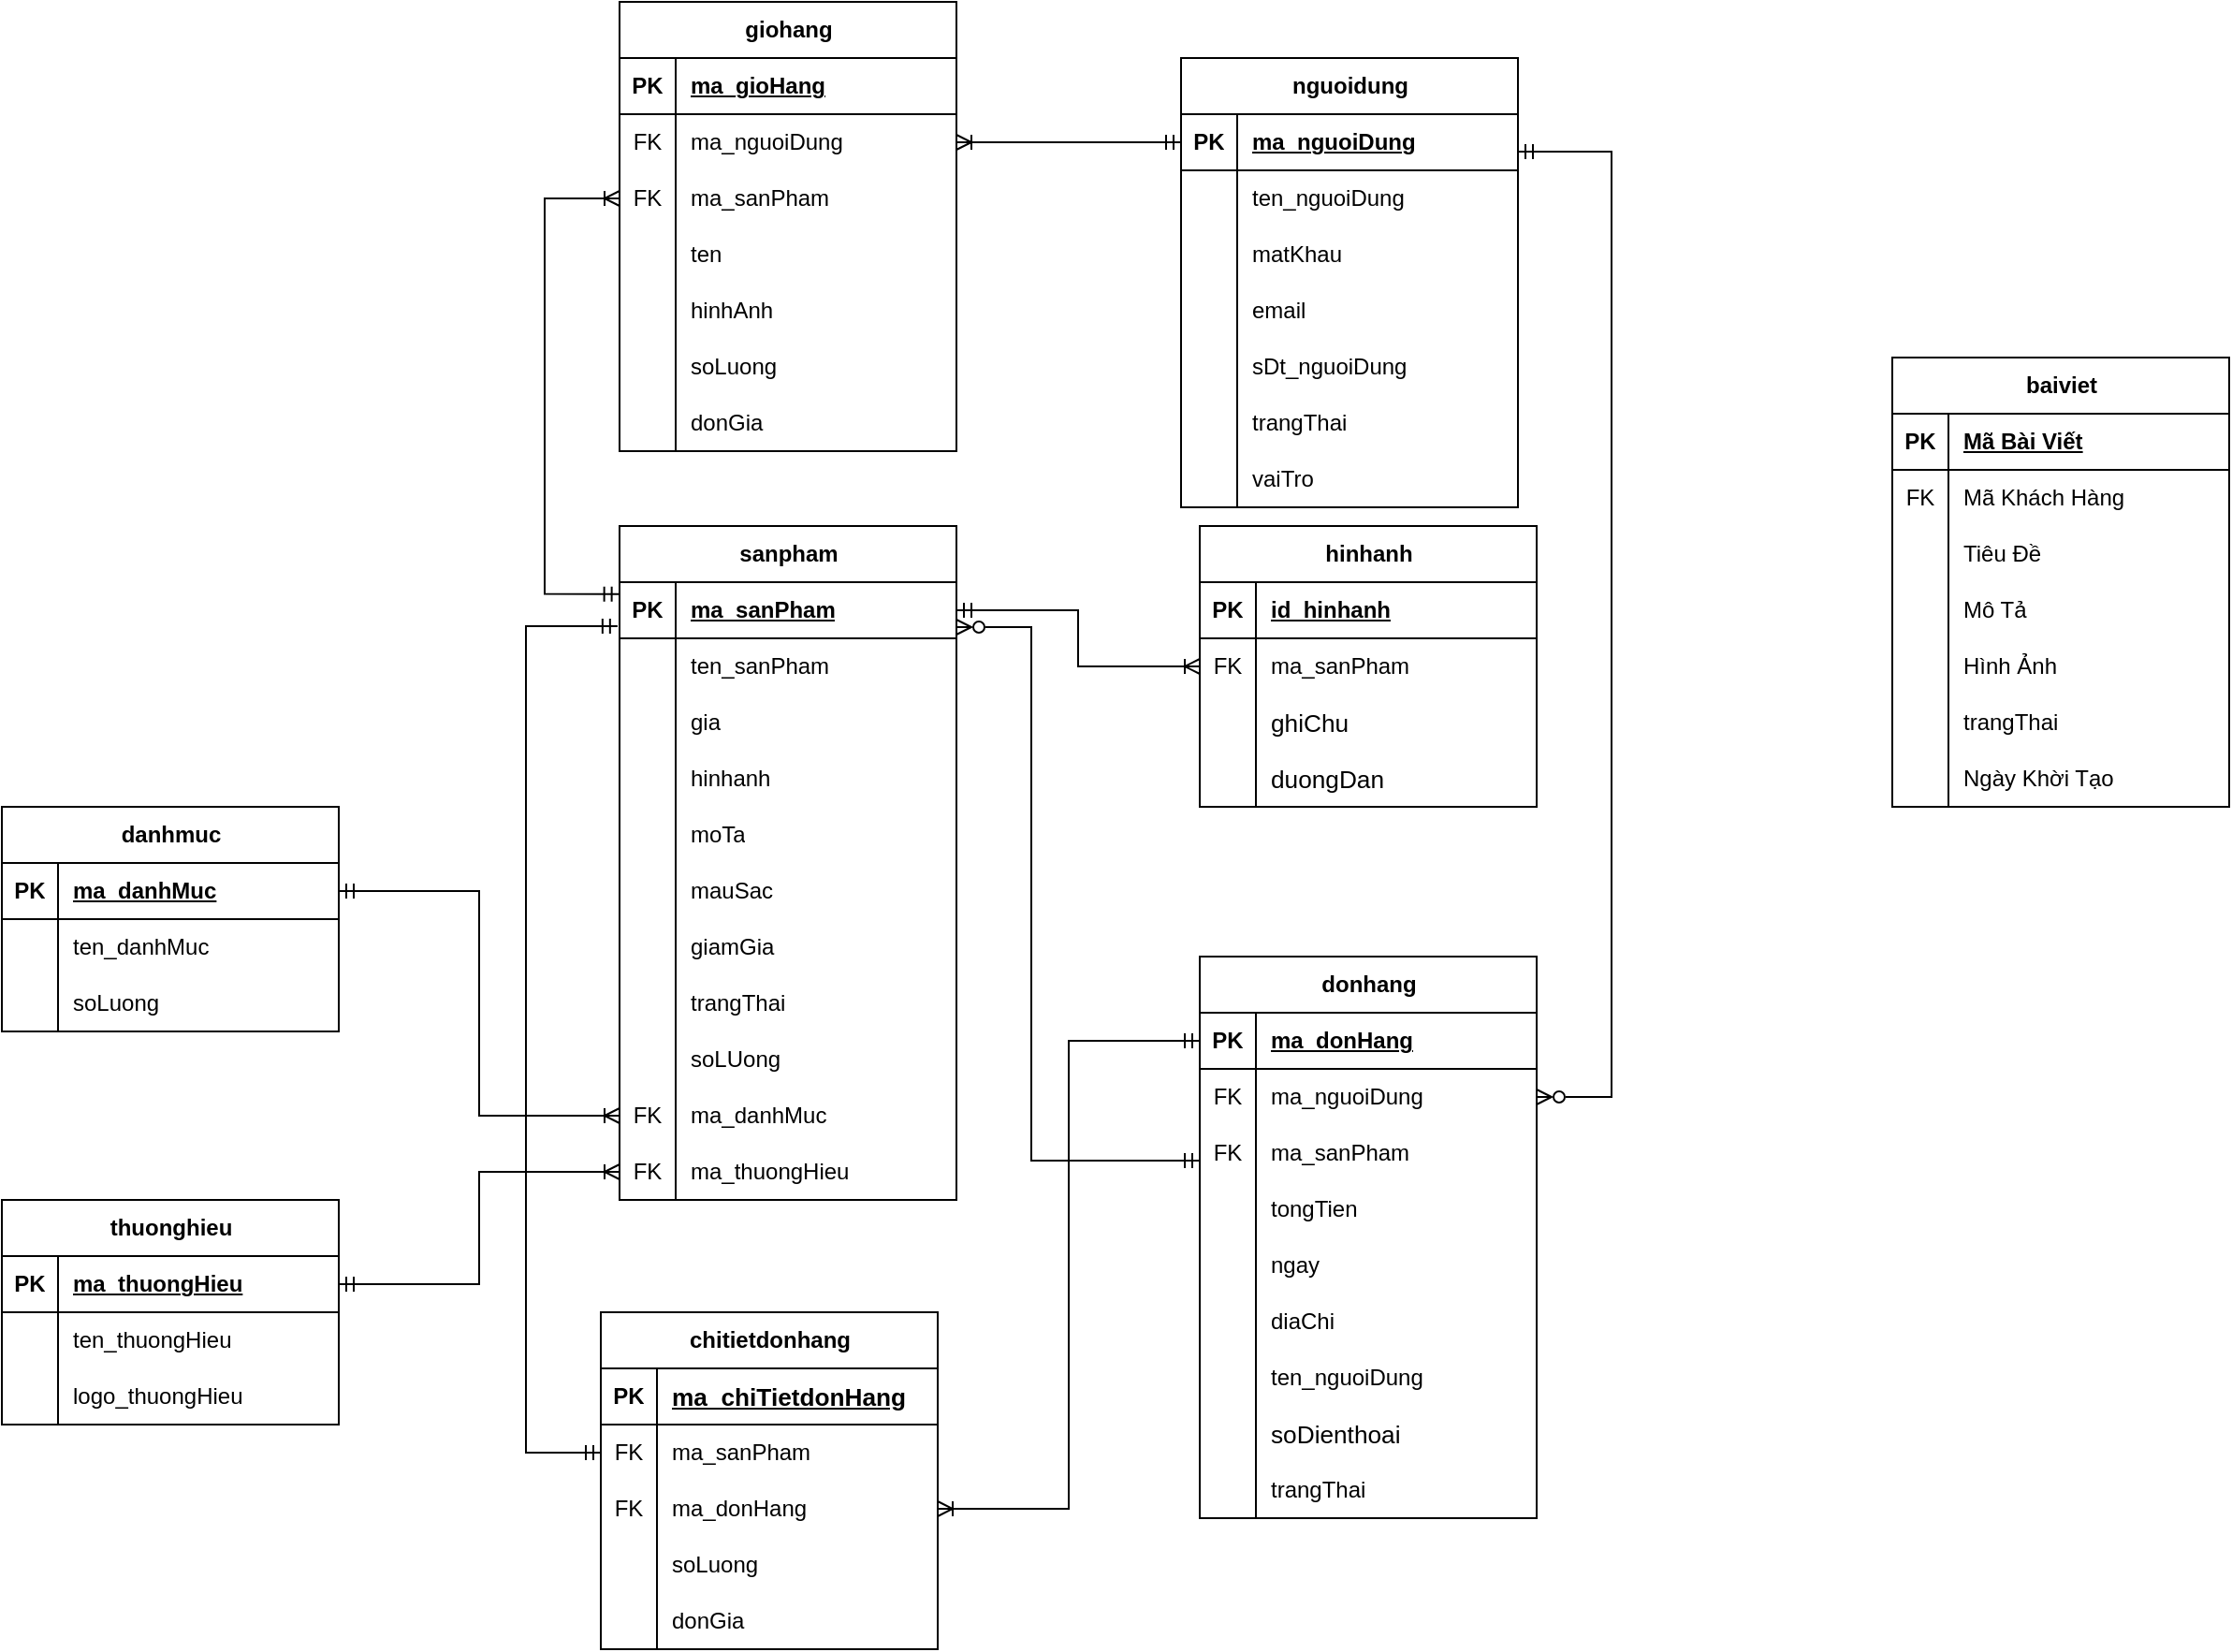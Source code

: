 <mxfile version="25.0.3">
  <diagram name="Page-1" id="OveNFFhjQ4v2aUgZirt0">
    <mxGraphModel dx="4362" dy="5202" grid="1" gridSize="10" guides="1" tooltips="1" connect="1" arrows="1" fold="1" page="1" pageScale="1" pageWidth="3300" pageHeight="4681" math="0" shadow="0">
      <root>
        <mxCell id="0" />
        <mxCell id="1" parent="0" />
        <mxCell id="tlLlg2_6XyaNK7lNqgiv-1" value="sanpham" style="shape=table;startSize=30;container=1;collapsible=1;childLayout=tableLayout;fixedRows=1;rowLines=0;fontStyle=1;align=center;resizeLast=1;html=1;" parent="1" vertex="1">
          <mxGeometry x="170" y="-70" width="180" height="360" as="geometry" />
        </mxCell>
        <mxCell id="tlLlg2_6XyaNK7lNqgiv-2" value="" style="shape=tableRow;horizontal=0;startSize=0;swimlaneHead=0;swimlaneBody=0;fillColor=none;collapsible=0;dropTarget=0;points=[[0,0.5],[1,0.5]];portConstraint=eastwest;top=0;left=0;right=0;bottom=1;" parent="tlLlg2_6XyaNK7lNqgiv-1" vertex="1">
          <mxGeometry y="30" width="180" height="30" as="geometry" />
        </mxCell>
        <mxCell id="tlLlg2_6XyaNK7lNqgiv-3" value="PK" style="shape=partialRectangle;connectable=0;fillColor=none;top=0;left=0;bottom=0;right=0;fontStyle=1;overflow=hidden;whiteSpace=wrap;html=1;" parent="tlLlg2_6XyaNK7lNqgiv-2" vertex="1">
          <mxGeometry width="30" height="30" as="geometry">
            <mxRectangle width="30" height="30" as="alternateBounds" />
          </mxGeometry>
        </mxCell>
        <mxCell id="tlLlg2_6XyaNK7lNqgiv-4" value="ma_sanPham" style="shape=partialRectangle;connectable=0;fillColor=none;top=0;left=0;bottom=0;right=0;align=left;spacingLeft=6;fontStyle=5;overflow=hidden;whiteSpace=wrap;html=1;" parent="tlLlg2_6XyaNK7lNqgiv-2" vertex="1">
          <mxGeometry x="30" width="150" height="30" as="geometry">
            <mxRectangle width="150" height="30" as="alternateBounds" />
          </mxGeometry>
        </mxCell>
        <mxCell id="tlLlg2_6XyaNK7lNqgiv-5" value="" style="shape=tableRow;horizontal=0;startSize=0;swimlaneHead=0;swimlaneBody=0;fillColor=none;collapsible=0;dropTarget=0;points=[[0,0.5],[1,0.5]];portConstraint=eastwest;top=0;left=0;right=0;bottom=0;" parent="tlLlg2_6XyaNK7lNqgiv-1" vertex="1">
          <mxGeometry y="60" width="180" height="30" as="geometry" />
        </mxCell>
        <mxCell id="tlLlg2_6XyaNK7lNqgiv-6" value="" style="shape=partialRectangle;connectable=0;fillColor=none;top=0;left=0;bottom=0;right=0;editable=1;overflow=hidden;whiteSpace=wrap;html=1;" parent="tlLlg2_6XyaNK7lNqgiv-5" vertex="1">
          <mxGeometry width="30" height="30" as="geometry">
            <mxRectangle width="30" height="30" as="alternateBounds" />
          </mxGeometry>
        </mxCell>
        <mxCell id="tlLlg2_6XyaNK7lNqgiv-7" value="ten_sanPham" style="shape=partialRectangle;connectable=0;fillColor=none;top=0;left=0;bottom=0;right=0;align=left;spacingLeft=6;overflow=hidden;whiteSpace=wrap;html=1;" parent="tlLlg2_6XyaNK7lNqgiv-5" vertex="1">
          <mxGeometry x="30" width="150" height="30" as="geometry">
            <mxRectangle width="150" height="30" as="alternateBounds" />
          </mxGeometry>
        </mxCell>
        <mxCell id="tlLlg2_6XyaNK7lNqgiv-8" value="" style="shape=tableRow;horizontal=0;startSize=0;swimlaneHead=0;swimlaneBody=0;fillColor=none;collapsible=0;dropTarget=0;points=[[0,0.5],[1,0.5]];portConstraint=eastwest;top=0;left=0;right=0;bottom=0;" parent="tlLlg2_6XyaNK7lNqgiv-1" vertex="1">
          <mxGeometry y="90" width="180" height="30" as="geometry" />
        </mxCell>
        <mxCell id="tlLlg2_6XyaNK7lNqgiv-9" value="" style="shape=partialRectangle;connectable=0;fillColor=none;top=0;left=0;bottom=0;right=0;editable=1;overflow=hidden;whiteSpace=wrap;html=1;" parent="tlLlg2_6XyaNK7lNqgiv-8" vertex="1">
          <mxGeometry width="30" height="30" as="geometry">
            <mxRectangle width="30" height="30" as="alternateBounds" />
          </mxGeometry>
        </mxCell>
        <mxCell id="tlLlg2_6XyaNK7lNqgiv-10" value="gia" style="shape=partialRectangle;connectable=0;fillColor=none;top=0;left=0;bottom=0;right=0;align=left;spacingLeft=6;overflow=hidden;whiteSpace=wrap;html=1;" parent="tlLlg2_6XyaNK7lNqgiv-8" vertex="1">
          <mxGeometry x="30" width="150" height="30" as="geometry">
            <mxRectangle width="150" height="30" as="alternateBounds" />
          </mxGeometry>
        </mxCell>
        <mxCell id="tlLlg2_6XyaNK7lNqgiv-11" value="" style="shape=tableRow;horizontal=0;startSize=0;swimlaneHead=0;swimlaneBody=0;fillColor=none;collapsible=0;dropTarget=0;points=[[0,0.5],[1,0.5]];portConstraint=eastwest;top=0;left=0;right=0;bottom=0;" parent="tlLlg2_6XyaNK7lNqgiv-1" vertex="1">
          <mxGeometry y="120" width="180" height="30" as="geometry" />
        </mxCell>
        <mxCell id="tlLlg2_6XyaNK7lNqgiv-12" value="" style="shape=partialRectangle;connectable=0;fillColor=none;top=0;left=0;bottom=0;right=0;editable=1;overflow=hidden;whiteSpace=wrap;html=1;" parent="tlLlg2_6XyaNK7lNqgiv-11" vertex="1">
          <mxGeometry width="30" height="30" as="geometry">
            <mxRectangle width="30" height="30" as="alternateBounds" />
          </mxGeometry>
        </mxCell>
        <mxCell id="tlLlg2_6XyaNK7lNqgiv-13" value="hinhanh" style="shape=partialRectangle;connectable=0;fillColor=none;top=0;left=0;bottom=0;right=0;align=left;spacingLeft=6;overflow=hidden;whiteSpace=wrap;html=1;" parent="tlLlg2_6XyaNK7lNqgiv-11" vertex="1">
          <mxGeometry x="30" width="150" height="30" as="geometry">
            <mxRectangle width="150" height="30" as="alternateBounds" />
          </mxGeometry>
        </mxCell>
        <mxCell id="tlLlg2_6XyaNK7lNqgiv-14" value="" style="shape=tableRow;horizontal=0;startSize=0;swimlaneHead=0;swimlaneBody=0;fillColor=none;collapsible=0;dropTarget=0;points=[[0,0.5],[1,0.5]];portConstraint=eastwest;top=0;left=0;right=0;bottom=0;" parent="tlLlg2_6XyaNK7lNqgiv-1" vertex="1">
          <mxGeometry y="150" width="180" height="30" as="geometry" />
        </mxCell>
        <mxCell id="tlLlg2_6XyaNK7lNqgiv-15" value="" style="shape=partialRectangle;connectable=0;fillColor=none;top=0;left=0;bottom=0;right=0;editable=1;overflow=hidden;whiteSpace=wrap;html=1;" parent="tlLlg2_6XyaNK7lNqgiv-14" vertex="1">
          <mxGeometry width="30" height="30" as="geometry">
            <mxRectangle width="30" height="30" as="alternateBounds" />
          </mxGeometry>
        </mxCell>
        <mxCell id="tlLlg2_6XyaNK7lNqgiv-16" value="moTa" style="shape=partialRectangle;connectable=0;fillColor=none;top=0;left=0;bottom=0;right=0;align=left;spacingLeft=6;overflow=hidden;whiteSpace=wrap;html=1;" parent="tlLlg2_6XyaNK7lNqgiv-14" vertex="1">
          <mxGeometry x="30" width="150" height="30" as="geometry">
            <mxRectangle width="150" height="30" as="alternateBounds" />
          </mxGeometry>
        </mxCell>
        <mxCell id="tlLlg2_6XyaNK7lNqgiv-17" value="" style="shape=tableRow;horizontal=0;startSize=0;swimlaneHead=0;swimlaneBody=0;fillColor=none;collapsible=0;dropTarget=0;points=[[0,0.5],[1,0.5]];portConstraint=eastwest;top=0;left=0;right=0;bottom=0;" parent="tlLlg2_6XyaNK7lNqgiv-1" vertex="1">
          <mxGeometry y="180" width="180" height="30" as="geometry" />
        </mxCell>
        <mxCell id="tlLlg2_6XyaNK7lNqgiv-18" value="" style="shape=partialRectangle;connectable=0;fillColor=none;top=0;left=0;bottom=0;right=0;editable=1;overflow=hidden;whiteSpace=wrap;html=1;" parent="tlLlg2_6XyaNK7lNqgiv-17" vertex="1">
          <mxGeometry width="30" height="30" as="geometry">
            <mxRectangle width="30" height="30" as="alternateBounds" />
          </mxGeometry>
        </mxCell>
        <mxCell id="tlLlg2_6XyaNK7lNqgiv-19" value="mauSac" style="shape=partialRectangle;connectable=0;fillColor=none;top=0;left=0;bottom=0;right=0;align=left;spacingLeft=6;overflow=hidden;whiteSpace=wrap;html=1;" parent="tlLlg2_6XyaNK7lNqgiv-17" vertex="1">
          <mxGeometry x="30" width="150" height="30" as="geometry">
            <mxRectangle width="150" height="30" as="alternateBounds" />
          </mxGeometry>
        </mxCell>
        <mxCell id="tlLlg2_6XyaNK7lNqgiv-20" style="shape=tableRow;horizontal=0;startSize=0;swimlaneHead=0;swimlaneBody=0;fillColor=none;collapsible=0;dropTarget=0;points=[[0,0.5],[1,0.5]];portConstraint=eastwest;top=0;left=0;right=0;bottom=0;" parent="tlLlg2_6XyaNK7lNqgiv-1" vertex="1">
          <mxGeometry y="210" width="180" height="30" as="geometry" />
        </mxCell>
        <mxCell id="tlLlg2_6XyaNK7lNqgiv-21" style="shape=partialRectangle;connectable=0;fillColor=none;top=0;left=0;bottom=0;right=0;editable=1;overflow=hidden;whiteSpace=wrap;html=1;" parent="tlLlg2_6XyaNK7lNqgiv-20" vertex="1">
          <mxGeometry width="30" height="30" as="geometry">
            <mxRectangle width="30" height="30" as="alternateBounds" />
          </mxGeometry>
        </mxCell>
        <mxCell id="tlLlg2_6XyaNK7lNqgiv-22" value="giamGia" style="shape=partialRectangle;connectable=0;fillColor=none;top=0;left=0;bottom=0;right=0;align=left;spacingLeft=6;overflow=hidden;whiteSpace=wrap;html=1;" parent="tlLlg2_6XyaNK7lNqgiv-20" vertex="1">
          <mxGeometry x="30" width="150" height="30" as="geometry">
            <mxRectangle width="150" height="30" as="alternateBounds" />
          </mxGeometry>
        </mxCell>
        <mxCell id="tlLlg2_6XyaNK7lNqgiv-23" style="shape=tableRow;horizontal=0;startSize=0;swimlaneHead=0;swimlaneBody=0;fillColor=none;collapsible=0;dropTarget=0;points=[[0,0.5],[1,0.5]];portConstraint=eastwest;top=0;left=0;right=0;bottom=0;" parent="tlLlg2_6XyaNK7lNqgiv-1" vertex="1">
          <mxGeometry y="240" width="180" height="30" as="geometry" />
        </mxCell>
        <mxCell id="tlLlg2_6XyaNK7lNqgiv-24" style="shape=partialRectangle;connectable=0;fillColor=none;top=0;left=0;bottom=0;right=0;editable=1;overflow=hidden;whiteSpace=wrap;html=1;" parent="tlLlg2_6XyaNK7lNqgiv-23" vertex="1">
          <mxGeometry width="30" height="30" as="geometry">
            <mxRectangle width="30" height="30" as="alternateBounds" />
          </mxGeometry>
        </mxCell>
        <mxCell id="tlLlg2_6XyaNK7lNqgiv-25" value="trangThai" style="shape=partialRectangle;connectable=0;fillColor=none;top=0;left=0;bottom=0;right=0;align=left;spacingLeft=6;overflow=hidden;whiteSpace=wrap;html=1;" parent="tlLlg2_6XyaNK7lNqgiv-23" vertex="1">
          <mxGeometry x="30" width="150" height="30" as="geometry">
            <mxRectangle width="150" height="30" as="alternateBounds" />
          </mxGeometry>
        </mxCell>
        <mxCell id="tlLlg2_6XyaNK7lNqgiv-26" style="shape=tableRow;horizontal=0;startSize=0;swimlaneHead=0;swimlaneBody=0;fillColor=none;collapsible=0;dropTarget=0;points=[[0,0.5],[1,0.5]];portConstraint=eastwest;top=0;left=0;right=0;bottom=0;" parent="tlLlg2_6XyaNK7lNqgiv-1" vertex="1">
          <mxGeometry y="270" width="180" height="30" as="geometry" />
        </mxCell>
        <mxCell id="tlLlg2_6XyaNK7lNqgiv-27" style="shape=partialRectangle;connectable=0;fillColor=none;top=0;left=0;bottom=0;right=0;editable=1;overflow=hidden;whiteSpace=wrap;html=1;" parent="tlLlg2_6XyaNK7lNqgiv-26" vertex="1">
          <mxGeometry width="30" height="30" as="geometry">
            <mxRectangle width="30" height="30" as="alternateBounds" />
          </mxGeometry>
        </mxCell>
        <mxCell id="tlLlg2_6XyaNK7lNqgiv-28" value="soLUong" style="shape=partialRectangle;connectable=0;fillColor=none;top=0;left=0;bottom=0;right=0;align=left;spacingLeft=6;overflow=hidden;whiteSpace=wrap;html=1;" parent="tlLlg2_6XyaNK7lNqgiv-26" vertex="1">
          <mxGeometry x="30" width="150" height="30" as="geometry">
            <mxRectangle width="150" height="30" as="alternateBounds" />
          </mxGeometry>
        </mxCell>
        <mxCell id="tlLlg2_6XyaNK7lNqgiv-29" value="" style="shape=tableRow;horizontal=0;startSize=0;swimlaneHead=0;swimlaneBody=0;fillColor=none;collapsible=0;dropTarget=0;points=[[0,0.5],[1,0.5]];portConstraint=eastwest;top=0;left=0;right=0;bottom=0;" parent="tlLlg2_6XyaNK7lNqgiv-1" vertex="1">
          <mxGeometry y="300" width="180" height="30" as="geometry" />
        </mxCell>
        <mxCell id="tlLlg2_6XyaNK7lNqgiv-30" value="FK" style="shape=partialRectangle;connectable=0;fillColor=none;top=0;left=0;bottom=0;right=0;editable=1;overflow=hidden;whiteSpace=wrap;html=1;" parent="tlLlg2_6XyaNK7lNqgiv-29" vertex="1">
          <mxGeometry width="30" height="30" as="geometry">
            <mxRectangle width="30" height="30" as="alternateBounds" />
          </mxGeometry>
        </mxCell>
        <mxCell id="tlLlg2_6XyaNK7lNqgiv-31" value="ma_danhMuc" style="shape=partialRectangle;connectable=0;fillColor=none;top=0;left=0;bottom=0;right=0;align=left;spacingLeft=6;overflow=hidden;whiteSpace=wrap;html=1;" parent="tlLlg2_6XyaNK7lNqgiv-29" vertex="1">
          <mxGeometry x="30" width="150" height="30" as="geometry">
            <mxRectangle width="150" height="30" as="alternateBounds" />
          </mxGeometry>
        </mxCell>
        <mxCell id="tlLlg2_6XyaNK7lNqgiv-32" style="shape=tableRow;horizontal=0;startSize=0;swimlaneHead=0;swimlaneBody=0;fillColor=none;collapsible=0;dropTarget=0;points=[[0,0.5],[1,0.5]];portConstraint=eastwest;top=0;left=0;right=0;bottom=0;" parent="tlLlg2_6XyaNK7lNqgiv-1" vertex="1">
          <mxGeometry y="330" width="180" height="30" as="geometry" />
        </mxCell>
        <mxCell id="tlLlg2_6XyaNK7lNqgiv-33" value="FK" style="shape=partialRectangle;connectable=0;fillColor=none;top=0;left=0;bottom=0;right=0;editable=1;overflow=hidden;whiteSpace=wrap;html=1;" parent="tlLlg2_6XyaNK7lNqgiv-32" vertex="1">
          <mxGeometry width="30" height="30" as="geometry">
            <mxRectangle width="30" height="30" as="alternateBounds" />
          </mxGeometry>
        </mxCell>
        <mxCell id="tlLlg2_6XyaNK7lNqgiv-34" value="ma_thuongHieu" style="shape=partialRectangle;connectable=0;fillColor=none;top=0;left=0;bottom=0;right=0;align=left;spacingLeft=6;overflow=hidden;whiteSpace=wrap;html=1;" parent="tlLlg2_6XyaNK7lNqgiv-32" vertex="1">
          <mxGeometry x="30" width="150" height="30" as="geometry">
            <mxRectangle width="150" height="30" as="alternateBounds" />
          </mxGeometry>
        </mxCell>
        <mxCell id="tlLlg2_6XyaNK7lNqgiv-35" value="danhmuc" style="shape=table;startSize=30;container=1;collapsible=1;childLayout=tableLayout;fixedRows=1;rowLines=0;fontStyle=1;align=center;resizeLast=1;html=1;" parent="1" vertex="1">
          <mxGeometry x="-160" y="80" width="180" height="120" as="geometry" />
        </mxCell>
        <mxCell id="tlLlg2_6XyaNK7lNqgiv-36" value="" style="shape=tableRow;horizontal=0;startSize=0;swimlaneHead=0;swimlaneBody=0;fillColor=none;collapsible=0;dropTarget=0;points=[[0,0.5],[1,0.5]];portConstraint=eastwest;top=0;left=0;right=0;bottom=1;" parent="tlLlg2_6XyaNK7lNqgiv-35" vertex="1">
          <mxGeometry y="30" width="180" height="30" as="geometry" />
        </mxCell>
        <mxCell id="tlLlg2_6XyaNK7lNqgiv-37" value="PK" style="shape=partialRectangle;connectable=0;fillColor=none;top=0;left=0;bottom=0;right=0;fontStyle=1;overflow=hidden;whiteSpace=wrap;html=1;" parent="tlLlg2_6XyaNK7lNqgiv-36" vertex="1">
          <mxGeometry width="30" height="30" as="geometry">
            <mxRectangle width="30" height="30" as="alternateBounds" />
          </mxGeometry>
        </mxCell>
        <mxCell id="tlLlg2_6XyaNK7lNqgiv-38" value="ma_danhMuc" style="shape=partialRectangle;connectable=0;fillColor=none;top=0;left=0;bottom=0;right=0;align=left;spacingLeft=6;fontStyle=5;overflow=hidden;whiteSpace=wrap;html=1;" parent="tlLlg2_6XyaNK7lNqgiv-36" vertex="1">
          <mxGeometry x="30" width="150" height="30" as="geometry">
            <mxRectangle width="150" height="30" as="alternateBounds" />
          </mxGeometry>
        </mxCell>
        <mxCell id="tlLlg2_6XyaNK7lNqgiv-42" value="" style="shape=tableRow;horizontal=0;startSize=0;swimlaneHead=0;swimlaneBody=0;fillColor=none;collapsible=0;dropTarget=0;points=[[0,0.5],[1,0.5]];portConstraint=eastwest;top=0;left=0;right=0;bottom=0;" parent="tlLlg2_6XyaNK7lNqgiv-35" vertex="1">
          <mxGeometry y="60" width="180" height="30" as="geometry" />
        </mxCell>
        <mxCell id="tlLlg2_6XyaNK7lNqgiv-43" value="" style="shape=partialRectangle;connectable=0;fillColor=none;top=0;left=0;bottom=0;right=0;editable=1;overflow=hidden;whiteSpace=wrap;html=1;" parent="tlLlg2_6XyaNK7lNqgiv-42" vertex="1">
          <mxGeometry width="30" height="30" as="geometry">
            <mxRectangle width="30" height="30" as="alternateBounds" />
          </mxGeometry>
        </mxCell>
        <mxCell id="tlLlg2_6XyaNK7lNqgiv-44" value="ten_danhMuc" style="shape=partialRectangle;connectable=0;fillColor=none;top=0;left=0;bottom=0;right=0;align=left;spacingLeft=6;overflow=hidden;whiteSpace=wrap;html=1;" parent="tlLlg2_6XyaNK7lNqgiv-42" vertex="1">
          <mxGeometry x="30" width="150" height="30" as="geometry">
            <mxRectangle width="150" height="30" as="alternateBounds" />
          </mxGeometry>
        </mxCell>
        <mxCell id="tlLlg2_6XyaNK7lNqgiv-45" value="" style="shape=tableRow;horizontal=0;startSize=0;swimlaneHead=0;swimlaneBody=0;fillColor=none;collapsible=0;dropTarget=0;points=[[0,0.5],[1,0.5]];portConstraint=eastwest;top=0;left=0;right=0;bottom=0;" parent="tlLlg2_6XyaNK7lNqgiv-35" vertex="1">
          <mxGeometry y="90" width="180" height="30" as="geometry" />
        </mxCell>
        <mxCell id="tlLlg2_6XyaNK7lNqgiv-46" value="" style="shape=partialRectangle;connectable=0;fillColor=none;top=0;left=0;bottom=0;right=0;editable=1;overflow=hidden;whiteSpace=wrap;html=1;" parent="tlLlg2_6XyaNK7lNqgiv-45" vertex="1">
          <mxGeometry width="30" height="30" as="geometry">
            <mxRectangle width="30" height="30" as="alternateBounds" />
          </mxGeometry>
        </mxCell>
        <mxCell id="tlLlg2_6XyaNK7lNqgiv-47" value="soLuong" style="shape=partialRectangle;connectable=0;fillColor=none;top=0;left=0;bottom=0;right=0;align=left;spacingLeft=6;overflow=hidden;whiteSpace=wrap;html=1;" parent="tlLlg2_6XyaNK7lNqgiv-45" vertex="1">
          <mxGeometry x="30" width="150" height="30" as="geometry">
            <mxRectangle width="150" height="30" as="alternateBounds" />
          </mxGeometry>
        </mxCell>
        <mxCell id="tlLlg2_6XyaNK7lNqgiv-51" value="chitietdonhang" style="shape=table;startSize=30;container=1;collapsible=1;childLayout=tableLayout;fixedRows=1;rowLines=0;fontStyle=1;align=center;resizeLast=1;html=1;" parent="1" vertex="1">
          <mxGeometry x="160" y="350" width="180" height="180" as="geometry" />
        </mxCell>
        <mxCell id="tlLlg2_6XyaNK7lNqgiv-52" value="" style="shape=tableRow;horizontal=0;startSize=0;swimlaneHead=0;swimlaneBody=0;fillColor=none;collapsible=0;dropTarget=0;points=[[0,0.5],[1,0.5]];portConstraint=eastwest;top=0;left=0;right=0;bottom=1;" parent="tlLlg2_6XyaNK7lNqgiv-51" vertex="1">
          <mxGeometry y="30" width="180" height="30" as="geometry" />
        </mxCell>
        <mxCell id="tlLlg2_6XyaNK7lNqgiv-53" value="PK" style="shape=partialRectangle;connectable=0;fillColor=none;top=0;left=0;bottom=0;right=0;fontStyle=1;overflow=hidden;whiteSpace=wrap;html=1;" parent="tlLlg2_6XyaNK7lNqgiv-52" vertex="1">
          <mxGeometry width="30" height="30" as="geometry">
            <mxRectangle width="30" height="30" as="alternateBounds" />
          </mxGeometry>
        </mxCell>
        <mxCell id="tlLlg2_6XyaNK7lNqgiv-54" value="&lt;span style=&quot;font-family: sans-serif; font-size: 13.12px; text-wrap-mode: nowrap; background-color: rgb(255, 255, 255);&quot;&gt;ma_chiTietdonHang&lt;/span&gt;" style="shape=partialRectangle;connectable=0;fillColor=none;top=0;left=0;bottom=0;right=0;align=left;spacingLeft=6;fontStyle=5;overflow=hidden;whiteSpace=wrap;html=1;" parent="tlLlg2_6XyaNK7lNqgiv-52" vertex="1">
          <mxGeometry x="30" width="150" height="30" as="geometry">
            <mxRectangle width="150" height="30" as="alternateBounds" />
          </mxGeometry>
        </mxCell>
        <mxCell id="tlLlg2_6XyaNK7lNqgiv-55" value="" style="shape=tableRow;horizontal=0;startSize=0;swimlaneHead=0;swimlaneBody=0;fillColor=none;collapsible=0;dropTarget=0;points=[[0,0.5],[1,0.5]];portConstraint=eastwest;top=0;left=0;right=0;bottom=0;" parent="tlLlg2_6XyaNK7lNqgiv-51" vertex="1">
          <mxGeometry y="60" width="180" height="30" as="geometry" />
        </mxCell>
        <mxCell id="tlLlg2_6XyaNK7lNqgiv-56" value="FK" style="shape=partialRectangle;connectable=0;fillColor=none;top=0;left=0;bottom=0;right=0;editable=1;overflow=hidden;whiteSpace=wrap;html=1;" parent="tlLlg2_6XyaNK7lNqgiv-55" vertex="1">
          <mxGeometry width="30" height="30" as="geometry">
            <mxRectangle width="30" height="30" as="alternateBounds" />
          </mxGeometry>
        </mxCell>
        <mxCell id="tlLlg2_6XyaNK7lNqgiv-57" value="ma_sanPham" style="shape=partialRectangle;connectable=0;fillColor=none;top=0;left=0;bottom=0;right=0;align=left;spacingLeft=6;overflow=hidden;whiteSpace=wrap;html=1;" parent="tlLlg2_6XyaNK7lNqgiv-55" vertex="1">
          <mxGeometry x="30" width="150" height="30" as="geometry">
            <mxRectangle width="150" height="30" as="alternateBounds" />
          </mxGeometry>
        </mxCell>
        <mxCell id="tlLlg2_6XyaNK7lNqgiv-58" value="" style="shape=tableRow;horizontal=0;startSize=0;swimlaneHead=0;swimlaneBody=0;fillColor=none;collapsible=0;dropTarget=0;points=[[0,0.5],[1,0.5]];portConstraint=eastwest;top=0;left=0;right=0;bottom=0;" parent="tlLlg2_6XyaNK7lNqgiv-51" vertex="1">
          <mxGeometry y="90" width="180" height="30" as="geometry" />
        </mxCell>
        <mxCell id="tlLlg2_6XyaNK7lNqgiv-59" value="FK" style="shape=partialRectangle;connectable=0;fillColor=none;top=0;left=0;bottom=0;right=0;editable=1;overflow=hidden;whiteSpace=wrap;html=1;" parent="tlLlg2_6XyaNK7lNqgiv-58" vertex="1">
          <mxGeometry width="30" height="30" as="geometry">
            <mxRectangle width="30" height="30" as="alternateBounds" />
          </mxGeometry>
        </mxCell>
        <mxCell id="tlLlg2_6XyaNK7lNqgiv-60" value="ma_donHang" style="shape=partialRectangle;connectable=0;fillColor=none;top=0;left=0;bottom=0;right=0;align=left;spacingLeft=6;overflow=hidden;whiteSpace=wrap;html=1;" parent="tlLlg2_6XyaNK7lNqgiv-58" vertex="1">
          <mxGeometry x="30" width="150" height="30" as="geometry">
            <mxRectangle width="150" height="30" as="alternateBounds" />
          </mxGeometry>
        </mxCell>
        <mxCell id="tlLlg2_6XyaNK7lNqgiv-61" value="" style="shape=tableRow;horizontal=0;startSize=0;swimlaneHead=0;swimlaneBody=0;fillColor=none;collapsible=0;dropTarget=0;points=[[0,0.5],[1,0.5]];portConstraint=eastwest;top=0;left=0;right=0;bottom=0;" parent="tlLlg2_6XyaNK7lNqgiv-51" vertex="1">
          <mxGeometry y="120" width="180" height="30" as="geometry" />
        </mxCell>
        <mxCell id="tlLlg2_6XyaNK7lNqgiv-62" value="" style="shape=partialRectangle;connectable=0;fillColor=none;top=0;left=0;bottom=0;right=0;editable=1;overflow=hidden;whiteSpace=wrap;html=1;" parent="tlLlg2_6XyaNK7lNqgiv-61" vertex="1">
          <mxGeometry width="30" height="30" as="geometry">
            <mxRectangle width="30" height="30" as="alternateBounds" />
          </mxGeometry>
        </mxCell>
        <mxCell id="tlLlg2_6XyaNK7lNqgiv-63" value="soLuong" style="shape=partialRectangle;connectable=0;fillColor=none;top=0;left=0;bottom=0;right=0;align=left;spacingLeft=6;overflow=hidden;whiteSpace=wrap;html=1;" parent="tlLlg2_6XyaNK7lNqgiv-61" vertex="1">
          <mxGeometry x="30" width="150" height="30" as="geometry">
            <mxRectangle width="150" height="30" as="alternateBounds" />
          </mxGeometry>
        </mxCell>
        <mxCell id="tlLlg2_6XyaNK7lNqgiv-64" value="" style="shape=tableRow;horizontal=0;startSize=0;swimlaneHead=0;swimlaneBody=0;fillColor=none;collapsible=0;dropTarget=0;points=[[0,0.5],[1,0.5]];portConstraint=eastwest;top=0;left=0;right=0;bottom=0;" parent="tlLlg2_6XyaNK7lNqgiv-51" vertex="1">
          <mxGeometry y="150" width="180" height="30" as="geometry" />
        </mxCell>
        <mxCell id="tlLlg2_6XyaNK7lNqgiv-65" value="" style="shape=partialRectangle;connectable=0;fillColor=none;top=0;left=0;bottom=0;right=0;editable=1;overflow=hidden;whiteSpace=wrap;html=1;" parent="tlLlg2_6XyaNK7lNqgiv-64" vertex="1">
          <mxGeometry width="30" height="30" as="geometry">
            <mxRectangle width="30" height="30" as="alternateBounds" />
          </mxGeometry>
        </mxCell>
        <mxCell id="tlLlg2_6XyaNK7lNqgiv-66" value="donGia" style="shape=partialRectangle;connectable=0;fillColor=none;top=0;left=0;bottom=0;right=0;align=left;spacingLeft=6;overflow=hidden;whiteSpace=wrap;html=1;" parent="tlLlg2_6XyaNK7lNqgiv-64" vertex="1">
          <mxGeometry x="30" width="150" height="30" as="geometry">
            <mxRectangle width="150" height="30" as="alternateBounds" />
          </mxGeometry>
        </mxCell>
        <mxCell id="tlLlg2_6XyaNK7lNqgiv-67" value="nguoidung" style="shape=table;startSize=30;container=1;collapsible=1;childLayout=tableLayout;fixedRows=1;rowLines=0;fontStyle=1;align=center;resizeLast=1;html=1;" parent="1" vertex="1">
          <mxGeometry x="470" y="-320" width="180" height="240" as="geometry" />
        </mxCell>
        <mxCell id="tlLlg2_6XyaNK7lNqgiv-68" value="" style="shape=tableRow;horizontal=0;startSize=0;swimlaneHead=0;swimlaneBody=0;fillColor=none;collapsible=0;dropTarget=0;points=[[0,0.5],[1,0.5]];portConstraint=eastwest;top=0;left=0;right=0;bottom=1;" parent="tlLlg2_6XyaNK7lNqgiv-67" vertex="1">
          <mxGeometry y="30" width="180" height="30" as="geometry" />
        </mxCell>
        <mxCell id="tlLlg2_6XyaNK7lNqgiv-69" value="PK" style="shape=partialRectangle;connectable=0;fillColor=none;top=0;left=0;bottom=0;right=0;fontStyle=1;overflow=hidden;whiteSpace=wrap;html=1;" parent="tlLlg2_6XyaNK7lNqgiv-68" vertex="1">
          <mxGeometry width="30" height="30" as="geometry">
            <mxRectangle width="30" height="30" as="alternateBounds" />
          </mxGeometry>
        </mxCell>
        <mxCell id="tlLlg2_6XyaNK7lNqgiv-70" value="ma_nguoiDung" style="shape=partialRectangle;connectable=0;fillColor=none;top=0;left=0;bottom=0;right=0;align=left;spacingLeft=6;fontStyle=5;overflow=hidden;whiteSpace=wrap;html=1;" parent="tlLlg2_6XyaNK7lNqgiv-68" vertex="1">
          <mxGeometry x="30" width="150" height="30" as="geometry">
            <mxRectangle width="150" height="30" as="alternateBounds" />
          </mxGeometry>
        </mxCell>
        <mxCell id="tlLlg2_6XyaNK7lNqgiv-71" value="" style="shape=tableRow;horizontal=0;startSize=0;swimlaneHead=0;swimlaneBody=0;fillColor=none;collapsible=0;dropTarget=0;points=[[0,0.5],[1,0.5]];portConstraint=eastwest;top=0;left=0;right=0;bottom=0;" parent="tlLlg2_6XyaNK7lNqgiv-67" vertex="1">
          <mxGeometry y="60" width="180" height="30" as="geometry" />
        </mxCell>
        <mxCell id="tlLlg2_6XyaNK7lNqgiv-72" value="" style="shape=partialRectangle;connectable=0;fillColor=none;top=0;left=0;bottom=0;right=0;editable=1;overflow=hidden;whiteSpace=wrap;html=1;" parent="tlLlg2_6XyaNK7lNqgiv-71" vertex="1">
          <mxGeometry width="30" height="30" as="geometry">
            <mxRectangle width="30" height="30" as="alternateBounds" />
          </mxGeometry>
        </mxCell>
        <mxCell id="tlLlg2_6XyaNK7lNqgiv-73" value="ten_nguoiDung" style="shape=partialRectangle;connectable=0;fillColor=none;top=0;left=0;bottom=0;right=0;align=left;spacingLeft=6;overflow=hidden;whiteSpace=wrap;html=1;" parent="tlLlg2_6XyaNK7lNqgiv-71" vertex="1">
          <mxGeometry x="30" width="150" height="30" as="geometry">
            <mxRectangle width="150" height="30" as="alternateBounds" />
          </mxGeometry>
        </mxCell>
        <mxCell id="tlLlg2_6XyaNK7lNqgiv-74" value="" style="shape=tableRow;horizontal=0;startSize=0;swimlaneHead=0;swimlaneBody=0;fillColor=none;collapsible=0;dropTarget=0;points=[[0,0.5],[1,0.5]];portConstraint=eastwest;top=0;left=0;right=0;bottom=0;" parent="tlLlg2_6XyaNK7lNqgiv-67" vertex="1">
          <mxGeometry y="90" width="180" height="30" as="geometry" />
        </mxCell>
        <mxCell id="tlLlg2_6XyaNK7lNqgiv-75" value="" style="shape=partialRectangle;connectable=0;fillColor=none;top=0;left=0;bottom=0;right=0;editable=1;overflow=hidden;whiteSpace=wrap;html=1;" parent="tlLlg2_6XyaNK7lNqgiv-74" vertex="1">
          <mxGeometry width="30" height="30" as="geometry">
            <mxRectangle width="30" height="30" as="alternateBounds" />
          </mxGeometry>
        </mxCell>
        <mxCell id="tlLlg2_6XyaNK7lNqgiv-76" value="matKhau" style="shape=partialRectangle;connectable=0;fillColor=none;top=0;left=0;bottom=0;right=0;align=left;spacingLeft=6;overflow=hidden;whiteSpace=wrap;html=1;" parent="tlLlg2_6XyaNK7lNqgiv-74" vertex="1">
          <mxGeometry x="30" width="150" height="30" as="geometry">
            <mxRectangle width="150" height="30" as="alternateBounds" />
          </mxGeometry>
        </mxCell>
        <mxCell id="tlLlg2_6XyaNK7lNqgiv-77" value="" style="shape=tableRow;horizontal=0;startSize=0;swimlaneHead=0;swimlaneBody=0;fillColor=none;collapsible=0;dropTarget=0;points=[[0,0.5],[1,0.5]];portConstraint=eastwest;top=0;left=0;right=0;bottom=0;" parent="tlLlg2_6XyaNK7lNqgiv-67" vertex="1">
          <mxGeometry y="120" width="180" height="30" as="geometry" />
        </mxCell>
        <mxCell id="tlLlg2_6XyaNK7lNqgiv-78" value="" style="shape=partialRectangle;connectable=0;fillColor=none;top=0;left=0;bottom=0;right=0;editable=1;overflow=hidden;whiteSpace=wrap;html=1;" parent="tlLlg2_6XyaNK7lNqgiv-77" vertex="1">
          <mxGeometry width="30" height="30" as="geometry">
            <mxRectangle width="30" height="30" as="alternateBounds" />
          </mxGeometry>
        </mxCell>
        <mxCell id="tlLlg2_6XyaNK7lNqgiv-79" value="email" style="shape=partialRectangle;connectable=0;fillColor=none;top=0;left=0;bottom=0;right=0;align=left;spacingLeft=6;overflow=hidden;whiteSpace=wrap;html=1;" parent="tlLlg2_6XyaNK7lNqgiv-77" vertex="1">
          <mxGeometry x="30" width="150" height="30" as="geometry">
            <mxRectangle width="150" height="30" as="alternateBounds" />
          </mxGeometry>
        </mxCell>
        <mxCell id="tlLlg2_6XyaNK7lNqgiv-80" value="" style="shape=tableRow;horizontal=0;startSize=0;swimlaneHead=0;swimlaneBody=0;fillColor=none;collapsible=0;dropTarget=0;points=[[0,0.5],[1,0.5]];portConstraint=eastwest;top=0;left=0;right=0;bottom=0;" parent="tlLlg2_6XyaNK7lNqgiv-67" vertex="1">
          <mxGeometry y="150" width="180" height="30" as="geometry" />
        </mxCell>
        <mxCell id="tlLlg2_6XyaNK7lNqgiv-81" value="" style="shape=partialRectangle;connectable=0;fillColor=none;top=0;left=0;bottom=0;right=0;editable=1;overflow=hidden;whiteSpace=wrap;html=1;" parent="tlLlg2_6XyaNK7lNqgiv-80" vertex="1">
          <mxGeometry width="30" height="30" as="geometry">
            <mxRectangle width="30" height="30" as="alternateBounds" />
          </mxGeometry>
        </mxCell>
        <mxCell id="tlLlg2_6XyaNK7lNqgiv-82" value="sDt_nguoiDung" style="shape=partialRectangle;connectable=0;fillColor=none;top=0;left=0;bottom=0;right=0;align=left;spacingLeft=6;overflow=hidden;whiteSpace=wrap;html=1;" parent="tlLlg2_6XyaNK7lNqgiv-80" vertex="1">
          <mxGeometry x="30" width="150" height="30" as="geometry">
            <mxRectangle width="150" height="30" as="alternateBounds" />
          </mxGeometry>
        </mxCell>
        <mxCell id="tlLlg2_6XyaNK7lNqgiv-83" value="" style="shape=tableRow;horizontal=0;startSize=0;swimlaneHead=0;swimlaneBody=0;fillColor=none;collapsible=0;dropTarget=0;points=[[0,0.5],[1,0.5]];portConstraint=eastwest;top=0;left=0;right=0;bottom=0;" parent="tlLlg2_6XyaNK7lNqgiv-67" vertex="1">
          <mxGeometry y="180" width="180" height="30" as="geometry" />
        </mxCell>
        <mxCell id="tlLlg2_6XyaNK7lNqgiv-84" value="" style="shape=partialRectangle;connectable=0;fillColor=none;top=0;left=0;bottom=0;right=0;editable=1;overflow=hidden;whiteSpace=wrap;html=1;" parent="tlLlg2_6XyaNK7lNqgiv-83" vertex="1">
          <mxGeometry width="30" height="30" as="geometry">
            <mxRectangle width="30" height="30" as="alternateBounds" />
          </mxGeometry>
        </mxCell>
        <mxCell id="tlLlg2_6XyaNK7lNqgiv-85" value="trangThai" style="shape=partialRectangle;connectable=0;fillColor=none;top=0;left=0;bottom=0;right=0;align=left;spacingLeft=6;overflow=hidden;whiteSpace=wrap;html=1;" parent="tlLlg2_6XyaNK7lNqgiv-83" vertex="1">
          <mxGeometry x="30" width="150" height="30" as="geometry">
            <mxRectangle width="150" height="30" as="alternateBounds" />
          </mxGeometry>
        </mxCell>
        <mxCell id="tlLlg2_6XyaNK7lNqgiv-86" style="shape=tableRow;horizontal=0;startSize=0;swimlaneHead=0;swimlaneBody=0;fillColor=none;collapsible=0;dropTarget=0;points=[[0,0.5],[1,0.5]];portConstraint=eastwest;top=0;left=0;right=0;bottom=0;" parent="tlLlg2_6XyaNK7lNqgiv-67" vertex="1">
          <mxGeometry y="210" width="180" height="30" as="geometry" />
        </mxCell>
        <mxCell id="tlLlg2_6XyaNK7lNqgiv-87" style="shape=partialRectangle;connectable=0;fillColor=none;top=0;left=0;bottom=0;right=0;editable=1;overflow=hidden;whiteSpace=wrap;html=1;" parent="tlLlg2_6XyaNK7lNqgiv-86" vertex="1">
          <mxGeometry width="30" height="30" as="geometry">
            <mxRectangle width="30" height="30" as="alternateBounds" />
          </mxGeometry>
        </mxCell>
        <mxCell id="tlLlg2_6XyaNK7lNqgiv-88" value="vaiTro" style="shape=partialRectangle;connectable=0;fillColor=none;top=0;left=0;bottom=0;right=0;align=left;spacingLeft=6;overflow=hidden;whiteSpace=wrap;html=1;" parent="tlLlg2_6XyaNK7lNqgiv-86" vertex="1">
          <mxGeometry x="30" width="150" height="30" as="geometry">
            <mxRectangle width="150" height="30" as="alternateBounds" />
          </mxGeometry>
        </mxCell>
        <mxCell id="tlLlg2_6XyaNK7lNqgiv-89" value="giohang" style="shape=table;startSize=30;container=1;collapsible=1;childLayout=tableLayout;fixedRows=1;rowLines=0;fontStyle=1;align=center;resizeLast=1;html=1;" parent="1" vertex="1">
          <mxGeometry x="170" y="-350" width="180" height="240" as="geometry" />
        </mxCell>
        <mxCell id="tlLlg2_6XyaNK7lNqgiv-90" value="" style="shape=tableRow;horizontal=0;startSize=0;swimlaneHead=0;swimlaneBody=0;fillColor=none;collapsible=0;dropTarget=0;points=[[0,0.5],[1,0.5]];portConstraint=eastwest;top=0;left=0;right=0;bottom=1;" parent="tlLlg2_6XyaNK7lNqgiv-89" vertex="1">
          <mxGeometry y="30" width="180" height="30" as="geometry" />
        </mxCell>
        <mxCell id="tlLlg2_6XyaNK7lNqgiv-91" value="PK" style="shape=partialRectangle;connectable=0;fillColor=none;top=0;left=0;bottom=0;right=0;fontStyle=1;overflow=hidden;whiteSpace=wrap;html=1;" parent="tlLlg2_6XyaNK7lNqgiv-90" vertex="1">
          <mxGeometry width="30" height="30" as="geometry">
            <mxRectangle width="30" height="30" as="alternateBounds" />
          </mxGeometry>
        </mxCell>
        <mxCell id="tlLlg2_6XyaNK7lNqgiv-92" value="ma_gioHang" style="shape=partialRectangle;connectable=0;fillColor=none;top=0;left=0;bottom=0;right=0;align=left;spacingLeft=6;fontStyle=5;overflow=hidden;whiteSpace=wrap;html=1;" parent="tlLlg2_6XyaNK7lNqgiv-90" vertex="1">
          <mxGeometry x="30" width="150" height="30" as="geometry">
            <mxRectangle width="150" height="30" as="alternateBounds" />
          </mxGeometry>
        </mxCell>
        <mxCell id="tlLlg2_6XyaNK7lNqgiv-93" style="shape=tableRow;horizontal=0;startSize=0;swimlaneHead=0;swimlaneBody=0;fillColor=none;collapsible=0;dropTarget=0;points=[[0,0.5],[1,0.5]];portConstraint=eastwest;top=0;left=0;right=0;bottom=0;" parent="tlLlg2_6XyaNK7lNqgiv-89" vertex="1">
          <mxGeometry y="60" width="180" height="30" as="geometry" />
        </mxCell>
        <mxCell id="tlLlg2_6XyaNK7lNqgiv-94" value="FK" style="shape=partialRectangle;connectable=0;fillColor=none;top=0;left=0;bottom=0;right=0;editable=1;overflow=hidden;whiteSpace=wrap;html=1;" parent="tlLlg2_6XyaNK7lNqgiv-93" vertex="1">
          <mxGeometry width="30" height="30" as="geometry">
            <mxRectangle width="30" height="30" as="alternateBounds" />
          </mxGeometry>
        </mxCell>
        <mxCell id="tlLlg2_6XyaNK7lNqgiv-95" value="ma_nguoiDung" style="shape=partialRectangle;connectable=0;fillColor=none;top=0;left=0;bottom=0;right=0;align=left;spacingLeft=6;overflow=hidden;whiteSpace=wrap;html=1;" parent="tlLlg2_6XyaNK7lNqgiv-93" vertex="1">
          <mxGeometry x="30" width="150" height="30" as="geometry">
            <mxRectangle width="150" height="30" as="alternateBounds" />
          </mxGeometry>
        </mxCell>
        <mxCell id="tlLlg2_6XyaNK7lNqgiv-96" value="" style="shape=tableRow;horizontal=0;startSize=0;swimlaneHead=0;swimlaneBody=0;fillColor=none;collapsible=0;dropTarget=0;points=[[0,0.5],[1,0.5]];portConstraint=eastwest;top=0;left=0;right=0;bottom=0;" parent="tlLlg2_6XyaNK7lNqgiv-89" vertex="1">
          <mxGeometry y="90" width="180" height="30" as="geometry" />
        </mxCell>
        <mxCell id="tlLlg2_6XyaNK7lNqgiv-97" value="FK" style="shape=partialRectangle;connectable=0;fillColor=none;top=0;left=0;bottom=0;right=0;editable=1;overflow=hidden;whiteSpace=wrap;html=1;" parent="tlLlg2_6XyaNK7lNqgiv-96" vertex="1">
          <mxGeometry width="30" height="30" as="geometry">
            <mxRectangle width="30" height="30" as="alternateBounds" />
          </mxGeometry>
        </mxCell>
        <mxCell id="tlLlg2_6XyaNK7lNqgiv-98" value="ma_sanPham" style="shape=partialRectangle;connectable=0;fillColor=none;top=0;left=0;bottom=0;right=0;align=left;spacingLeft=6;overflow=hidden;whiteSpace=wrap;html=1;" parent="tlLlg2_6XyaNK7lNqgiv-96" vertex="1">
          <mxGeometry x="30" width="150" height="30" as="geometry">
            <mxRectangle width="150" height="30" as="alternateBounds" />
          </mxGeometry>
        </mxCell>
        <mxCell id="tlLlg2_6XyaNK7lNqgiv-99" value="" style="shape=tableRow;horizontal=0;startSize=0;swimlaneHead=0;swimlaneBody=0;fillColor=none;collapsible=0;dropTarget=0;points=[[0,0.5],[1,0.5]];portConstraint=eastwest;top=0;left=0;right=0;bottom=0;" parent="tlLlg2_6XyaNK7lNqgiv-89" vertex="1">
          <mxGeometry y="120" width="180" height="30" as="geometry" />
        </mxCell>
        <mxCell id="tlLlg2_6XyaNK7lNqgiv-100" value="" style="shape=partialRectangle;connectable=0;fillColor=none;top=0;left=0;bottom=0;right=0;editable=1;overflow=hidden;whiteSpace=wrap;html=1;" parent="tlLlg2_6XyaNK7lNqgiv-99" vertex="1">
          <mxGeometry width="30" height="30" as="geometry">
            <mxRectangle width="30" height="30" as="alternateBounds" />
          </mxGeometry>
        </mxCell>
        <mxCell id="tlLlg2_6XyaNK7lNqgiv-101" value="ten" style="shape=partialRectangle;connectable=0;fillColor=none;top=0;left=0;bottom=0;right=0;align=left;spacingLeft=6;overflow=hidden;whiteSpace=wrap;html=1;" parent="tlLlg2_6XyaNK7lNqgiv-99" vertex="1">
          <mxGeometry x="30" width="150" height="30" as="geometry">
            <mxRectangle width="150" height="30" as="alternateBounds" />
          </mxGeometry>
        </mxCell>
        <mxCell id="tlLlg2_6XyaNK7lNqgiv-102" value="" style="shape=tableRow;horizontal=0;startSize=0;swimlaneHead=0;swimlaneBody=0;fillColor=none;collapsible=0;dropTarget=0;points=[[0,0.5],[1,0.5]];portConstraint=eastwest;top=0;left=0;right=0;bottom=0;" parent="tlLlg2_6XyaNK7lNqgiv-89" vertex="1">
          <mxGeometry y="150" width="180" height="30" as="geometry" />
        </mxCell>
        <mxCell id="tlLlg2_6XyaNK7lNqgiv-103" value="" style="shape=partialRectangle;connectable=0;fillColor=none;top=0;left=0;bottom=0;right=0;editable=1;overflow=hidden;whiteSpace=wrap;html=1;" parent="tlLlg2_6XyaNK7lNqgiv-102" vertex="1">
          <mxGeometry width="30" height="30" as="geometry">
            <mxRectangle width="30" height="30" as="alternateBounds" />
          </mxGeometry>
        </mxCell>
        <mxCell id="tlLlg2_6XyaNK7lNqgiv-104" value="hinhAnh" style="shape=partialRectangle;connectable=0;fillColor=none;top=0;left=0;bottom=0;right=0;align=left;spacingLeft=6;overflow=hidden;whiteSpace=wrap;html=1;" parent="tlLlg2_6XyaNK7lNqgiv-102" vertex="1">
          <mxGeometry x="30" width="150" height="30" as="geometry">
            <mxRectangle width="150" height="30" as="alternateBounds" />
          </mxGeometry>
        </mxCell>
        <mxCell id="tlLlg2_6XyaNK7lNqgiv-105" value="" style="shape=tableRow;horizontal=0;startSize=0;swimlaneHead=0;swimlaneBody=0;fillColor=none;collapsible=0;dropTarget=0;points=[[0,0.5],[1,0.5]];portConstraint=eastwest;top=0;left=0;right=0;bottom=0;" parent="tlLlg2_6XyaNK7lNqgiv-89" vertex="1">
          <mxGeometry y="180" width="180" height="30" as="geometry" />
        </mxCell>
        <mxCell id="tlLlg2_6XyaNK7lNqgiv-106" value="" style="shape=partialRectangle;connectable=0;fillColor=none;top=0;left=0;bottom=0;right=0;editable=1;overflow=hidden;whiteSpace=wrap;html=1;" parent="tlLlg2_6XyaNK7lNqgiv-105" vertex="1">
          <mxGeometry width="30" height="30" as="geometry">
            <mxRectangle width="30" height="30" as="alternateBounds" />
          </mxGeometry>
        </mxCell>
        <mxCell id="tlLlg2_6XyaNK7lNqgiv-107" value="soLuong" style="shape=partialRectangle;connectable=0;fillColor=none;top=0;left=0;bottom=0;right=0;align=left;spacingLeft=6;overflow=hidden;whiteSpace=wrap;html=1;" parent="tlLlg2_6XyaNK7lNqgiv-105" vertex="1">
          <mxGeometry x="30" width="150" height="30" as="geometry">
            <mxRectangle width="150" height="30" as="alternateBounds" />
          </mxGeometry>
        </mxCell>
        <mxCell id="tlLlg2_6XyaNK7lNqgiv-108" value="" style="shape=tableRow;horizontal=0;startSize=0;swimlaneHead=0;swimlaneBody=0;fillColor=none;collapsible=0;dropTarget=0;points=[[0,0.5],[1,0.5]];portConstraint=eastwest;top=0;left=0;right=0;bottom=0;" parent="tlLlg2_6XyaNK7lNqgiv-89" vertex="1">
          <mxGeometry y="210" width="180" height="30" as="geometry" />
        </mxCell>
        <mxCell id="tlLlg2_6XyaNK7lNqgiv-109" value="" style="shape=partialRectangle;connectable=0;fillColor=none;top=0;left=0;bottom=0;right=0;editable=1;overflow=hidden;whiteSpace=wrap;html=1;" parent="tlLlg2_6XyaNK7lNqgiv-108" vertex="1">
          <mxGeometry width="30" height="30" as="geometry">
            <mxRectangle width="30" height="30" as="alternateBounds" />
          </mxGeometry>
        </mxCell>
        <mxCell id="tlLlg2_6XyaNK7lNqgiv-110" value="donGia" style="shape=partialRectangle;connectable=0;fillColor=none;top=0;left=0;bottom=0;right=0;align=left;spacingLeft=6;overflow=hidden;whiteSpace=wrap;html=1;" parent="tlLlg2_6XyaNK7lNqgiv-108" vertex="1">
          <mxGeometry x="30" width="150" height="30" as="geometry">
            <mxRectangle width="150" height="30" as="alternateBounds" />
          </mxGeometry>
        </mxCell>
        <mxCell id="tlLlg2_6XyaNK7lNqgiv-111" value="donhang" style="shape=table;startSize=30;container=1;collapsible=1;childLayout=tableLayout;fixedRows=1;rowLines=0;fontStyle=1;align=center;resizeLast=1;html=1;" parent="1" vertex="1">
          <mxGeometry x="480" y="160" width="180" height="300" as="geometry" />
        </mxCell>
        <mxCell id="tlLlg2_6XyaNK7lNqgiv-112" value="" style="shape=tableRow;horizontal=0;startSize=0;swimlaneHead=0;swimlaneBody=0;fillColor=none;collapsible=0;dropTarget=0;points=[[0,0.5],[1,0.5]];portConstraint=eastwest;top=0;left=0;right=0;bottom=1;" parent="tlLlg2_6XyaNK7lNqgiv-111" vertex="1">
          <mxGeometry y="30" width="180" height="30" as="geometry" />
        </mxCell>
        <mxCell id="tlLlg2_6XyaNK7lNqgiv-113" value="PK" style="shape=partialRectangle;connectable=0;fillColor=none;top=0;left=0;bottom=0;right=0;fontStyle=1;overflow=hidden;whiteSpace=wrap;html=1;" parent="tlLlg2_6XyaNK7lNqgiv-112" vertex="1">
          <mxGeometry width="30" height="30" as="geometry">
            <mxRectangle width="30" height="30" as="alternateBounds" />
          </mxGeometry>
        </mxCell>
        <mxCell id="tlLlg2_6XyaNK7lNqgiv-114" value="ma_donHang" style="shape=partialRectangle;connectable=0;fillColor=none;top=0;left=0;bottom=0;right=0;align=left;spacingLeft=6;fontStyle=5;overflow=hidden;whiteSpace=wrap;html=1;" parent="tlLlg2_6XyaNK7lNqgiv-112" vertex="1">
          <mxGeometry x="30" width="150" height="30" as="geometry">
            <mxRectangle width="150" height="30" as="alternateBounds" />
          </mxGeometry>
        </mxCell>
        <mxCell id="tlLlg2_6XyaNK7lNqgiv-115" value="" style="shape=tableRow;horizontal=0;startSize=0;swimlaneHead=0;swimlaneBody=0;fillColor=none;collapsible=0;dropTarget=0;points=[[0,0.5],[1,0.5]];portConstraint=eastwest;top=0;left=0;right=0;bottom=0;" parent="tlLlg2_6XyaNK7lNqgiv-111" vertex="1">
          <mxGeometry y="60" width="180" height="30" as="geometry" />
        </mxCell>
        <mxCell id="tlLlg2_6XyaNK7lNqgiv-116" value="FK" style="shape=partialRectangle;connectable=0;fillColor=none;top=0;left=0;bottom=0;right=0;editable=1;overflow=hidden;whiteSpace=wrap;html=1;" parent="tlLlg2_6XyaNK7lNqgiv-115" vertex="1">
          <mxGeometry width="30" height="30" as="geometry">
            <mxRectangle width="30" height="30" as="alternateBounds" />
          </mxGeometry>
        </mxCell>
        <mxCell id="tlLlg2_6XyaNK7lNqgiv-117" value="ma_nguoiDung" style="shape=partialRectangle;connectable=0;fillColor=none;top=0;left=0;bottom=0;right=0;align=left;spacingLeft=6;overflow=hidden;whiteSpace=wrap;html=1;" parent="tlLlg2_6XyaNK7lNqgiv-115" vertex="1">
          <mxGeometry x="30" width="150" height="30" as="geometry">
            <mxRectangle width="150" height="30" as="alternateBounds" />
          </mxGeometry>
        </mxCell>
        <mxCell id="tlLlg2_6XyaNK7lNqgiv-118" style="shape=tableRow;horizontal=0;startSize=0;swimlaneHead=0;swimlaneBody=0;fillColor=none;collapsible=0;dropTarget=0;points=[[0,0.5],[1,0.5]];portConstraint=eastwest;top=0;left=0;right=0;bottom=0;" parent="tlLlg2_6XyaNK7lNqgiv-111" vertex="1">
          <mxGeometry y="90" width="180" height="30" as="geometry" />
        </mxCell>
        <mxCell id="tlLlg2_6XyaNK7lNqgiv-119" value="FK" style="shape=partialRectangle;connectable=0;fillColor=none;top=0;left=0;bottom=0;right=0;editable=1;overflow=hidden;whiteSpace=wrap;html=1;" parent="tlLlg2_6XyaNK7lNqgiv-118" vertex="1">
          <mxGeometry width="30" height="30" as="geometry">
            <mxRectangle width="30" height="30" as="alternateBounds" />
          </mxGeometry>
        </mxCell>
        <mxCell id="tlLlg2_6XyaNK7lNqgiv-120" value="ma_sanPham" style="shape=partialRectangle;connectable=0;fillColor=none;top=0;left=0;bottom=0;right=0;align=left;spacingLeft=6;overflow=hidden;whiteSpace=wrap;html=1;" parent="tlLlg2_6XyaNK7lNqgiv-118" vertex="1">
          <mxGeometry x="30" width="150" height="30" as="geometry">
            <mxRectangle width="150" height="30" as="alternateBounds" />
          </mxGeometry>
        </mxCell>
        <mxCell id="tlLlg2_6XyaNK7lNqgiv-121" value="" style="shape=tableRow;horizontal=0;startSize=0;swimlaneHead=0;swimlaneBody=0;fillColor=none;collapsible=0;dropTarget=0;points=[[0,0.5],[1,0.5]];portConstraint=eastwest;top=0;left=0;right=0;bottom=0;" parent="tlLlg2_6XyaNK7lNqgiv-111" vertex="1">
          <mxGeometry y="120" width="180" height="30" as="geometry" />
        </mxCell>
        <mxCell id="tlLlg2_6XyaNK7lNqgiv-122" value="" style="shape=partialRectangle;connectable=0;fillColor=none;top=0;left=0;bottom=0;right=0;editable=1;overflow=hidden;whiteSpace=wrap;html=1;" parent="tlLlg2_6XyaNK7lNqgiv-121" vertex="1">
          <mxGeometry width="30" height="30" as="geometry">
            <mxRectangle width="30" height="30" as="alternateBounds" />
          </mxGeometry>
        </mxCell>
        <mxCell id="tlLlg2_6XyaNK7lNqgiv-123" value="tongTien" style="shape=partialRectangle;connectable=0;fillColor=none;top=0;left=0;bottom=0;right=0;align=left;spacingLeft=6;overflow=hidden;whiteSpace=wrap;html=1;" parent="tlLlg2_6XyaNK7lNqgiv-121" vertex="1">
          <mxGeometry x="30" width="150" height="30" as="geometry">
            <mxRectangle width="150" height="30" as="alternateBounds" />
          </mxGeometry>
        </mxCell>
        <mxCell id="tlLlg2_6XyaNK7lNqgiv-124" value="" style="shape=tableRow;horizontal=0;startSize=0;swimlaneHead=0;swimlaneBody=0;fillColor=none;collapsible=0;dropTarget=0;points=[[0,0.5],[1,0.5]];portConstraint=eastwest;top=0;left=0;right=0;bottom=0;" parent="tlLlg2_6XyaNK7lNqgiv-111" vertex="1">
          <mxGeometry y="150" width="180" height="30" as="geometry" />
        </mxCell>
        <mxCell id="tlLlg2_6XyaNK7lNqgiv-125" value="" style="shape=partialRectangle;connectable=0;fillColor=none;top=0;left=0;bottom=0;right=0;editable=1;overflow=hidden;whiteSpace=wrap;html=1;" parent="tlLlg2_6XyaNK7lNqgiv-124" vertex="1">
          <mxGeometry width="30" height="30" as="geometry">
            <mxRectangle width="30" height="30" as="alternateBounds" />
          </mxGeometry>
        </mxCell>
        <mxCell id="tlLlg2_6XyaNK7lNqgiv-126" value="ngay" style="shape=partialRectangle;connectable=0;fillColor=none;top=0;left=0;bottom=0;right=0;align=left;spacingLeft=6;overflow=hidden;whiteSpace=wrap;html=1;" parent="tlLlg2_6XyaNK7lNqgiv-124" vertex="1">
          <mxGeometry x="30" width="150" height="30" as="geometry">
            <mxRectangle width="150" height="30" as="alternateBounds" />
          </mxGeometry>
        </mxCell>
        <mxCell id="tlLlg2_6XyaNK7lNqgiv-127" value="" style="shape=tableRow;horizontal=0;startSize=0;swimlaneHead=0;swimlaneBody=0;fillColor=none;collapsible=0;dropTarget=0;points=[[0,0.5],[1,0.5]];portConstraint=eastwest;top=0;left=0;right=0;bottom=0;" parent="tlLlg2_6XyaNK7lNqgiv-111" vertex="1">
          <mxGeometry y="180" width="180" height="30" as="geometry" />
        </mxCell>
        <mxCell id="tlLlg2_6XyaNK7lNqgiv-128" value="" style="shape=partialRectangle;connectable=0;fillColor=none;top=0;left=0;bottom=0;right=0;editable=1;overflow=hidden;whiteSpace=wrap;html=1;" parent="tlLlg2_6XyaNK7lNqgiv-127" vertex="1">
          <mxGeometry width="30" height="30" as="geometry">
            <mxRectangle width="30" height="30" as="alternateBounds" />
          </mxGeometry>
        </mxCell>
        <mxCell id="tlLlg2_6XyaNK7lNqgiv-129" value="diaChi" style="shape=partialRectangle;connectable=0;fillColor=none;top=0;left=0;bottom=0;right=0;align=left;spacingLeft=6;overflow=hidden;whiteSpace=wrap;html=1;" parent="tlLlg2_6XyaNK7lNqgiv-127" vertex="1">
          <mxGeometry x="30" width="150" height="30" as="geometry">
            <mxRectangle width="150" height="30" as="alternateBounds" />
          </mxGeometry>
        </mxCell>
        <mxCell id="tlLlg2_6XyaNK7lNqgiv-130" style="shape=tableRow;horizontal=0;startSize=0;swimlaneHead=0;swimlaneBody=0;fillColor=none;collapsible=0;dropTarget=0;points=[[0,0.5],[1,0.5]];portConstraint=eastwest;top=0;left=0;right=0;bottom=0;" parent="tlLlg2_6XyaNK7lNqgiv-111" vertex="1">
          <mxGeometry y="210" width="180" height="30" as="geometry" />
        </mxCell>
        <mxCell id="tlLlg2_6XyaNK7lNqgiv-131" style="shape=partialRectangle;connectable=0;fillColor=none;top=0;left=0;bottom=0;right=0;editable=1;overflow=hidden;whiteSpace=wrap;html=1;" parent="tlLlg2_6XyaNK7lNqgiv-130" vertex="1">
          <mxGeometry width="30" height="30" as="geometry">
            <mxRectangle width="30" height="30" as="alternateBounds" />
          </mxGeometry>
        </mxCell>
        <mxCell id="tlLlg2_6XyaNK7lNqgiv-132" value="ten_nguoiDung" style="shape=partialRectangle;connectable=0;fillColor=none;top=0;left=0;bottom=0;right=0;align=left;spacingLeft=6;overflow=hidden;whiteSpace=wrap;html=1;" parent="tlLlg2_6XyaNK7lNqgiv-130" vertex="1">
          <mxGeometry x="30" width="150" height="30" as="geometry">
            <mxRectangle width="150" height="30" as="alternateBounds" />
          </mxGeometry>
        </mxCell>
        <mxCell id="tlLlg2_6XyaNK7lNqgiv-133" style="shape=tableRow;horizontal=0;startSize=0;swimlaneHead=0;swimlaneBody=0;fillColor=none;collapsible=0;dropTarget=0;points=[[0,0.5],[1,0.5]];portConstraint=eastwest;top=0;left=0;right=0;bottom=0;" parent="tlLlg2_6XyaNK7lNqgiv-111" vertex="1">
          <mxGeometry y="240" width="180" height="30" as="geometry" />
        </mxCell>
        <mxCell id="tlLlg2_6XyaNK7lNqgiv-134" style="shape=partialRectangle;connectable=0;fillColor=none;top=0;left=0;bottom=0;right=0;editable=1;overflow=hidden;whiteSpace=wrap;html=1;" parent="tlLlg2_6XyaNK7lNqgiv-133" vertex="1">
          <mxGeometry width="30" height="30" as="geometry">
            <mxRectangle width="30" height="30" as="alternateBounds" />
          </mxGeometry>
        </mxCell>
        <mxCell id="tlLlg2_6XyaNK7lNqgiv-135" value="&lt;span style=&quot;font-family: sans-serif; font-size: 13.12px; text-wrap-mode: nowrap; background-color: rgb(255, 255, 255);&quot;&gt;soDienthoai&lt;/span&gt;" style="shape=partialRectangle;connectable=0;fillColor=none;top=0;left=0;bottom=0;right=0;align=left;spacingLeft=6;overflow=hidden;whiteSpace=wrap;html=1;" parent="tlLlg2_6XyaNK7lNqgiv-133" vertex="1">
          <mxGeometry x="30" width="150" height="30" as="geometry">
            <mxRectangle width="150" height="30" as="alternateBounds" />
          </mxGeometry>
        </mxCell>
        <mxCell id="UKIt6pYReWOOWeyNh73y-2" style="shape=tableRow;horizontal=0;startSize=0;swimlaneHead=0;swimlaneBody=0;fillColor=none;collapsible=0;dropTarget=0;points=[[0,0.5],[1,0.5]];portConstraint=eastwest;top=0;left=0;right=0;bottom=0;" vertex="1" parent="tlLlg2_6XyaNK7lNqgiv-111">
          <mxGeometry y="270" width="180" height="30" as="geometry" />
        </mxCell>
        <mxCell id="UKIt6pYReWOOWeyNh73y-3" style="shape=partialRectangle;connectable=0;fillColor=none;top=0;left=0;bottom=0;right=0;editable=1;overflow=hidden;whiteSpace=wrap;html=1;" vertex="1" parent="UKIt6pYReWOOWeyNh73y-2">
          <mxGeometry width="30" height="30" as="geometry">
            <mxRectangle width="30" height="30" as="alternateBounds" />
          </mxGeometry>
        </mxCell>
        <mxCell id="UKIt6pYReWOOWeyNh73y-4" value="trangThai" style="shape=partialRectangle;connectable=0;fillColor=none;top=0;left=0;bottom=0;right=0;align=left;spacingLeft=6;overflow=hidden;whiteSpace=wrap;html=1;" vertex="1" parent="UKIt6pYReWOOWeyNh73y-2">
          <mxGeometry x="30" width="150" height="30" as="geometry">
            <mxRectangle width="150" height="30" as="alternateBounds" />
          </mxGeometry>
        </mxCell>
        <mxCell id="tlLlg2_6XyaNK7lNqgiv-136" value="" style="edgeStyle=orthogonalEdgeStyle;fontSize=12;html=1;endArrow=ERmandOne;startArrow=ERoneToMany;rounded=0;endFill=0;startFill=0;entryX=1;entryY=0.5;entryDx=0;entryDy=0;" parent="1" source="tlLlg2_6XyaNK7lNqgiv-29" target="tlLlg2_6XyaNK7lNqgiv-36" edge="1">
          <mxGeometry width="100" height="100" relative="1" as="geometry">
            <mxPoint x="730.72" y="730" as="sourcePoint" />
            <mxPoint x="450" y="185" as="targetPoint" />
          </mxGeometry>
        </mxCell>
        <mxCell id="tlLlg2_6XyaNK7lNqgiv-137" value="" style="edgeStyle=orthogonalEdgeStyle;fontSize=12;html=1;endArrow=ERoneToMany;startArrow=ERmandOne;rounded=0;entryX=1;entryY=0.5;entryDx=0;entryDy=0;exitX=0;exitY=0.5;exitDx=0;exitDy=0;" parent="1" source="tlLlg2_6XyaNK7lNqgiv-112" target="tlLlg2_6XyaNK7lNqgiv-58" edge="1">
          <mxGeometry width="100" height="100" relative="1" as="geometry">
            <mxPoint x="910.72" y="930" as="sourcePoint" />
            <mxPoint x="1010.72" y="830" as="targetPoint" />
          </mxGeometry>
        </mxCell>
        <mxCell id="tlLlg2_6XyaNK7lNqgiv-138" value="" style="edgeStyle=orthogonalEdgeStyle;fontSize=12;html=1;endArrow=ERmandOne;startArrow=ERmandOne;rounded=0;exitX=-0.006;exitY=0.783;exitDx=0;exitDy=0;entryX=0;entryY=0.5;entryDx=0;entryDy=0;endFill=0;exitPerimeter=0;" parent="1" source="tlLlg2_6XyaNK7lNqgiv-2" target="tlLlg2_6XyaNK7lNqgiv-55" edge="1">
          <mxGeometry width="100" height="100" relative="1" as="geometry">
            <mxPoint x="1250.72" y="455" as="sourcePoint" />
            <mxPoint x="1240.72" y="855" as="targetPoint" />
            <Array as="points">
              <mxPoint x="120" y="-16" />
              <mxPoint x="120" y="425" />
            </Array>
          </mxGeometry>
        </mxCell>
        <mxCell id="tlLlg2_6XyaNK7lNqgiv-139" value="" style="edgeStyle=orthogonalEdgeStyle;fontSize=12;html=1;endArrow=ERzeroToMany;startArrow=ERmandOne;rounded=0;exitX=1;exitY=0.667;exitDx=0;exitDy=0;exitPerimeter=0;endFill=0;entryX=1;entryY=0.5;entryDx=0;entryDy=0;" parent="1" source="tlLlg2_6XyaNK7lNqgiv-68" target="tlLlg2_6XyaNK7lNqgiv-115" edge="1">
          <mxGeometry width="100" height="100" relative="1" as="geometry">
            <mxPoint x="670.36" y="4.87" as="sourcePoint" />
            <mxPoint x="670" y="240" as="targetPoint" />
            <Array as="points">
              <mxPoint x="700" y="-270" />
              <mxPoint x="700" y="235" />
            </Array>
          </mxGeometry>
        </mxCell>
        <mxCell id="tlLlg2_6XyaNK7lNqgiv-140" value="" style="edgeStyle=orthogonalEdgeStyle;fontSize=12;html=1;endArrow=ERoneToMany;startArrow=ERmandOne;rounded=0;entryX=0;entryY=0.5;entryDx=0;entryDy=0;exitX=-0.001;exitY=0.211;exitDx=0;exitDy=0;exitPerimeter=0;" parent="1" source="tlLlg2_6XyaNK7lNqgiv-2" target="tlLlg2_6XyaNK7lNqgiv-96" edge="1">
          <mxGeometry width="100" height="100" relative="1" as="geometry">
            <mxPoint x="950" y="670" as="sourcePoint" />
            <mxPoint x="1050" y="570" as="targetPoint" />
            <Array as="points">
              <mxPoint x="130" y="-34" />
              <mxPoint x="130" y="-245" />
            </Array>
          </mxGeometry>
        </mxCell>
        <mxCell id="tlLlg2_6XyaNK7lNqgiv-141" value="baiviet" style="shape=table;startSize=30;container=1;collapsible=1;childLayout=tableLayout;fixedRows=1;rowLines=0;fontStyle=1;align=center;resizeLast=1;html=1;" parent="1" vertex="1">
          <mxGeometry x="850" y="-160" width="180" height="240" as="geometry" />
        </mxCell>
        <mxCell id="tlLlg2_6XyaNK7lNqgiv-142" value="" style="shape=tableRow;horizontal=0;startSize=0;swimlaneHead=0;swimlaneBody=0;fillColor=none;collapsible=0;dropTarget=0;points=[[0,0.5],[1,0.5]];portConstraint=eastwest;top=0;left=0;right=0;bottom=1;" parent="tlLlg2_6XyaNK7lNqgiv-141" vertex="1">
          <mxGeometry y="30" width="180" height="30" as="geometry" />
        </mxCell>
        <mxCell id="tlLlg2_6XyaNK7lNqgiv-143" value="PK" style="shape=partialRectangle;connectable=0;fillColor=none;top=0;left=0;bottom=0;right=0;fontStyle=1;overflow=hidden;whiteSpace=wrap;html=1;" parent="tlLlg2_6XyaNK7lNqgiv-142" vertex="1">
          <mxGeometry width="30" height="30" as="geometry">
            <mxRectangle width="30" height="30" as="alternateBounds" />
          </mxGeometry>
        </mxCell>
        <mxCell id="tlLlg2_6XyaNK7lNqgiv-144" value="Mã Bài Viết" style="shape=partialRectangle;connectable=0;fillColor=none;top=0;left=0;bottom=0;right=0;align=left;spacingLeft=6;fontStyle=5;overflow=hidden;whiteSpace=wrap;html=1;" parent="tlLlg2_6XyaNK7lNqgiv-142" vertex="1">
          <mxGeometry x="30" width="150" height="30" as="geometry">
            <mxRectangle width="150" height="30" as="alternateBounds" />
          </mxGeometry>
        </mxCell>
        <mxCell id="tlLlg2_6XyaNK7lNqgiv-145" value="" style="shape=tableRow;horizontal=0;startSize=0;swimlaneHead=0;swimlaneBody=0;fillColor=none;collapsible=0;dropTarget=0;points=[[0,0.5],[1,0.5]];portConstraint=eastwest;top=0;left=0;right=0;bottom=0;" parent="tlLlg2_6XyaNK7lNqgiv-141" vertex="1">
          <mxGeometry y="60" width="180" height="30" as="geometry" />
        </mxCell>
        <mxCell id="tlLlg2_6XyaNK7lNqgiv-146" value="FK" style="shape=partialRectangle;connectable=0;fillColor=none;top=0;left=0;bottom=0;right=0;editable=1;overflow=hidden;whiteSpace=wrap;html=1;" parent="tlLlg2_6XyaNK7lNqgiv-145" vertex="1">
          <mxGeometry width="30" height="30" as="geometry">
            <mxRectangle width="30" height="30" as="alternateBounds" />
          </mxGeometry>
        </mxCell>
        <mxCell id="tlLlg2_6XyaNK7lNqgiv-147" value="Mã Khách Hàng" style="shape=partialRectangle;connectable=0;fillColor=none;top=0;left=0;bottom=0;right=0;align=left;spacingLeft=6;overflow=hidden;whiteSpace=wrap;html=1;" parent="tlLlg2_6XyaNK7lNqgiv-145" vertex="1">
          <mxGeometry x="30" width="150" height="30" as="geometry">
            <mxRectangle width="150" height="30" as="alternateBounds" />
          </mxGeometry>
        </mxCell>
        <mxCell id="tlLlg2_6XyaNK7lNqgiv-148" value="" style="shape=tableRow;horizontal=0;startSize=0;swimlaneHead=0;swimlaneBody=0;fillColor=none;collapsible=0;dropTarget=0;points=[[0,0.5],[1,0.5]];portConstraint=eastwest;top=0;left=0;right=0;bottom=0;" parent="tlLlg2_6XyaNK7lNqgiv-141" vertex="1">
          <mxGeometry y="90" width="180" height="30" as="geometry" />
        </mxCell>
        <mxCell id="tlLlg2_6XyaNK7lNqgiv-149" value="" style="shape=partialRectangle;connectable=0;fillColor=none;top=0;left=0;bottom=0;right=0;editable=1;overflow=hidden;whiteSpace=wrap;html=1;" parent="tlLlg2_6XyaNK7lNqgiv-148" vertex="1">
          <mxGeometry width="30" height="30" as="geometry">
            <mxRectangle width="30" height="30" as="alternateBounds" />
          </mxGeometry>
        </mxCell>
        <mxCell id="tlLlg2_6XyaNK7lNqgiv-150" value="Tiêu Đề" style="shape=partialRectangle;connectable=0;fillColor=none;top=0;left=0;bottom=0;right=0;align=left;spacingLeft=6;overflow=hidden;whiteSpace=wrap;html=1;" parent="tlLlg2_6XyaNK7lNqgiv-148" vertex="1">
          <mxGeometry x="30" width="150" height="30" as="geometry">
            <mxRectangle width="150" height="30" as="alternateBounds" />
          </mxGeometry>
        </mxCell>
        <mxCell id="tlLlg2_6XyaNK7lNqgiv-151" value="" style="shape=tableRow;horizontal=0;startSize=0;swimlaneHead=0;swimlaneBody=0;fillColor=none;collapsible=0;dropTarget=0;points=[[0,0.5],[1,0.5]];portConstraint=eastwest;top=0;left=0;right=0;bottom=0;" parent="tlLlg2_6XyaNK7lNqgiv-141" vertex="1">
          <mxGeometry y="120" width="180" height="30" as="geometry" />
        </mxCell>
        <mxCell id="tlLlg2_6XyaNK7lNqgiv-152" value="" style="shape=partialRectangle;connectable=0;fillColor=none;top=0;left=0;bottom=0;right=0;editable=1;overflow=hidden;whiteSpace=wrap;html=1;" parent="tlLlg2_6XyaNK7lNqgiv-151" vertex="1">
          <mxGeometry width="30" height="30" as="geometry">
            <mxRectangle width="30" height="30" as="alternateBounds" />
          </mxGeometry>
        </mxCell>
        <mxCell id="tlLlg2_6XyaNK7lNqgiv-153" value="Mô Tả" style="shape=partialRectangle;connectable=0;fillColor=none;top=0;left=0;bottom=0;right=0;align=left;spacingLeft=6;overflow=hidden;whiteSpace=wrap;html=1;" parent="tlLlg2_6XyaNK7lNqgiv-151" vertex="1">
          <mxGeometry x="30" width="150" height="30" as="geometry">
            <mxRectangle width="150" height="30" as="alternateBounds" />
          </mxGeometry>
        </mxCell>
        <mxCell id="tlLlg2_6XyaNK7lNqgiv-154" value="" style="shape=tableRow;horizontal=0;startSize=0;swimlaneHead=0;swimlaneBody=0;fillColor=none;collapsible=0;dropTarget=0;points=[[0,0.5],[1,0.5]];portConstraint=eastwest;top=0;left=0;right=0;bottom=0;" parent="tlLlg2_6XyaNK7lNqgiv-141" vertex="1">
          <mxGeometry y="150" width="180" height="30" as="geometry" />
        </mxCell>
        <mxCell id="tlLlg2_6XyaNK7lNqgiv-155" value="" style="shape=partialRectangle;connectable=0;fillColor=none;top=0;left=0;bottom=0;right=0;editable=1;overflow=hidden;whiteSpace=wrap;html=1;" parent="tlLlg2_6XyaNK7lNqgiv-154" vertex="1">
          <mxGeometry width="30" height="30" as="geometry">
            <mxRectangle width="30" height="30" as="alternateBounds" />
          </mxGeometry>
        </mxCell>
        <mxCell id="tlLlg2_6XyaNK7lNqgiv-156" value="Hình Ảnh" style="shape=partialRectangle;connectable=0;fillColor=none;top=0;left=0;bottom=0;right=0;align=left;spacingLeft=6;overflow=hidden;whiteSpace=wrap;html=1;" parent="tlLlg2_6XyaNK7lNqgiv-154" vertex="1">
          <mxGeometry x="30" width="150" height="30" as="geometry">
            <mxRectangle width="150" height="30" as="alternateBounds" />
          </mxGeometry>
        </mxCell>
        <mxCell id="tlLlg2_6XyaNK7lNqgiv-157" value="" style="shape=tableRow;horizontal=0;startSize=0;swimlaneHead=0;swimlaneBody=0;fillColor=none;collapsible=0;dropTarget=0;points=[[0,0.5],[1,0.5]];portConstraint=eastwest;top=0;left=0;right=0;bottom=0;" parent="tlLlg2_6XyaNK7lNqgiv-141" vertex="1">
          <mxGeometry y="180" width="180" height="30" as="geometry" />
        </mxCell>
        <mxCell id="tlLlg2_6XyaNK7lNqgiv-158" value="" style="shape=partialRectangle;connectable=0;fillColor=none;top=0;left=0;bottom=0;right=0;editable=1;overflow=hidden;whiteSpace=wrap;html=1;" parent="tlLlg2_6XyaNK7lNqgiv-157" vertex="1">
          <mxGeometry width="30" height="30" as="geometry">
            <mxRectangle width="30" height="30" as="alternateBounds" />
          </mxGeometry>
        </mxCell>
        <mxCell id="tlLlg2_6XyaNK7lNqgiv-159" value="trangThai" style="shape=partialRectangle;connectable=0;fillColor=none;top=0;left=0;bottom=0;right=0;align=left;spacingLeft=6;overflow=hidden;whiteSpace=wrap;html=1;" parent="tlLlg2_6XyaNK7lNqgiv-157" vertex="1">
          <mxGeometry x="30" width="150" height="30" as="geometry">
            <mxRectangle width="150" height="30" as="alternateBounds" />
          </mxGeometry>
        </mxCell>
        <mxCell id="tlLlg2_6XyaNK7lNqgiv-160" value="" style="shape=tableRow;horizontal=0;startSize=0;swimlaneHead=0;swimlaneBody=0;fillColor=none;collapsible=0;dropTarget=0;points=[[0,0.5],[1,0.5]];portConstraint=eastwest;top=0;left=0;right=0;bottom=0;" parent="tlLlg2_6XyaNK7lNqgiv-141" vertex="1">
          <mxGeometry y="210" width="180" height="30" as="geometry" />
        </mxCell>
        <mxCell id="tlLlg2_6XyaNK7lNqgiv-161" value="" style="shape=partialRectangle;connectable=0;fillColor=none;top=0;left=0;bottom=0;right=0;editable=1;overflow=hidden;whiteSpace=wrap;html=1;" parent="tlLlg2_6XyaNK7lNqgiv-160" vertex="1">
          <mxGeometry width="30" height="30" as="geometry">
            <mxRectangle width="30" height="30" as="alternateBounds" />
          </mxGeometry>
        </mxCell>
        <mxCell id="tlLlg2_6XyaNK7lNqgiv-162" value="Ngày Khời Tạo" style="shape=partialRectangle;connectable=0;fillColor=none;top=0;left=0;bottom=0;right=0;align=left;spacingLeft=6;overflow=hidden;whiteSpace=wrap;html=1;" parent="tlLlg2_6XyaNK7lNqgiv-160" vertex="1">
          <mxGeometry x="30" width="150" height="30" as="geometry">
            <mxRectangle width="150" height="30" as="alternateBounds" />
          </mxGeometry>
        </mxCell>
        <mxCell id="tlLlg2_6XyaNK7lNqgiv-163" value="thuonghieu" style="shape=table;startSize=30;container=1;collapsible=1;childLayout=tableLayout;fixedRows=1;rowLines=0;fontStyle=1;align=center;resizeLast=1;html=1;" parent="1" vertex="1">
          <mxGeometry x="-160" y="290" width="180" height="120" as="geometry" />
        </mxCell>
        <mxCell id="tlLlg2_6XyaNK7lNqgiv-164" value="" style="shape=tableRow;horizontal=0;startSize=0;swimlaneHead=0;swimlaneBody=0;fillColor=none;collapsible=0;dropTarget=0;points=[[0,0.5],[1,0.5]];portConstraint=eastwest;top=0;left=0;right=0;bottom=1;" parent="tlLlg2_6XyaNK7lNqgiv-163" vertex="1">
          <mxGeometry y="30" width="180" height="30" as="geometry" />
        </mxCell>
        <mxCell id="tlLlg2_6XyaNK7lNqgiv-165" value="PK" style="shape=partialRectangle;connectable=0;fillColor=none;top=0;left=0;bottom=0;right=0;fontStyle=1;overflow=hidden;whiteSpace=wrap;html=1;" parent="tlLlg2_6XyaNK7lNqgiv-164" vertex="1">
          <mxGeometry width="30" height="30" as="geometry">
            <mxRectangle width="30" height="30" as="alternateBounds" />
          </mxGeometry>
        </mxCell>
        <mxCell id="tlLlg2_6XyaNK7lNqgiv-166" value="ma_thuongHieu" style="shape=partialRectangle;connectable=0;fillColor=none;top=0;left=0;bottom=0;right=0;align=left;spacingLeft=6;fontStyle=5;overflow=hidden;whiteSpace=wrap;html=1;" parent="tlLlg2_6XyaNK7lNqgiv-164" vertex="1">
          <mxGeometry x="30" width="150" height="30" as="geometry">
            <mxRectangle width="150" height="30" as="alternateBounds" />
          </mxGeometry>
        </mxCell>
        <mxCell id="tlLlg2_6XyaNK7lNqgiv-167" value="" style="shape=tableRow;horizontal=0;startSize=0;swimlaneHead=0;swimlaneBody=0;fillColor=none;collapsible=0;dropTarget=0;points=[[0,0.5],[1,0.5]];portConstraint=eastwest;top=0;left=0;right=0;bottom=0;" parent="tlLlg2_6XyaNK7lNqgiv-163" vertex="1">
          <mxGeometry y="60" width="180" height="30" as="geometry" />
        </mxCell>
        <mxCell id="tlLlg2_6XyaNK7lNqgiv-168" value="" style="shape=partialRectangle;connectable=0;fillColor=none;top=0;left=0;bottom=0;right=0;editable=1;overflow=hidden;whiteSpace=wrap;html=1;" parent="tlLlg2_6XyaNK7lNqgiv-167" vertex="1">
          <mxGeometry width="30" height="30" as="geometry">
            <mxRectangle width="30" height="30" as="alternateBounds" />
          </mxGeometry>
        </mxCell>
        <mxCell id="tlLlg2_6XyaNK7lNqgiv-169" value="ten_thuongHieu" style="shape=partialRectangle;connectable=0;fillColor=none;top=0;left=0;bottom=0;right=0;align=left;spacingLeft=6;overflow=hidden;whiteSpace=wrap;html=1;" parent="tlLlg2_6XyaNK7lNqgiv-167" vertex="1">
          <mxGeometry x="30" width="150" height="30" as="geometry">
            <mxRectangle width="150" height="30" as="alternateBounds" />
          </mxGeometry>
        </mxCell>
        <mxCell id="tlLlg2_6XyaNK7lNqgiv-170" style="shape=tableRow;horizontal=0;startSize=0;swimlaneHead=0;swimlaneBody=0;fillColor=none;collapsible=0;dropTarget=0;points=[[0,0.5],[1,0.5]];portConstraint=eastwest;top=0;left=0;right=0;bottom=0;" parent="tlLlg2_6XyaNK7lNqgiv-163" vertex="1">
          <mxGeometry y="90" width="180" height="30" as="geometry" />
        </mxCell>
        <mxCell id="tlLlg2_6XyaNK7lNqgiv-171" style="shape=partialRectangle;connectable=0;fillColor=none;top=0;left=0;bottom=0;right=0;editable=1;overflow=hidden;whiteSpace=wrap;html=1;" parent="tlLlg2_6XyaNK7lNqgiv-170" vertex="1">
          <mxGeometry width="30" height="30" as="geometry">
            <mxRectangle width="30" height="30" as="alternateBounds" />
          </mxGeometry>
        </mxCell>
        <mxCell id="tlLlg2_6XyaNK7lNqgiv-172" value="logo_thuongHieu" style="shape=partialRectangle;connectable=0;fillColor=none;top=0;left=0;bottom=0;right=0;align=left;spacingLeft=6;overflow=hidden;whiteSpace=wrap;html=1;" parent="tlLlg2_6XyaNK7lNqgiv-170" vertex="1">
          <mxGeometry x="30" width="150" height="30" as="geometry">
            <mxRectangle width="150" height="30" as="alternateBounds" />
          </mxGeometry>
        </mxCell>
        <mxCell id="tlLlg2_6XyaNK7lNqgiv-174" style="edgeStyle=orthogonalEdgeStyle;rounded=0;orthogonalLoop=1;jettySize=auto;html=1;exitX=1;exitY=0.5;exitDx=0;exitDy=0;entryX=0;entryY=0.5;entryDx=0;entryDy=0;startArrow=ERmandOne;startFill=0;endArrow=ERoneToMany;endFill=0;" parent="1" source="tlLlg2_6XyaNK7lNqgiv-164" target="tlLlg2_6XyaNK7lNqgiv-32" edge="1">
          <mxGeometry relative="1" as="geometry" />
        </mxCell>
        <mxCell id="tlLlg2_6XyaNK7lNqgiv-175" style="edgeStyle=orthogonalEdgeStyle;rounded=0;orthogonalLoop=1;jettySize=auto;html=1;exitX=0;exitY=0.5;exitDx=0;exitDy=0;startArrow=ERmandOne;startFill=0;endArrow=ERzeroToMany;endFill=0;elbow=vertical;" parent="1" edge="1">
          <mxGeometry relative="1" as="geometry">
            <Array as="points">
              <mxPoint x="390" y="269" />
              <mxPoint x="390" y="-16" />
            </Array>
            <mxPoint x="350" y="-16" as="targetPoint" />
            <mxPoint x="480" y="269.0" as="sourcePoint" />
          </mxGeometry>
        </mxCell>
        <mxCell id="tlLlg2_6XyaNK7lNqgiv-176" style="edgeStyle=orthogonalEdgeStyle;rounded=0;orthogonalLoop=1;jettySize=auto;html=1;elbow=vertical;endArrow=ERmandOne;endFill=0;startArrow=ERoneToMany;startFill=0;entryX=0;entryY=0.5;entryDx=0;entryDy=0;exitX=1;exitY=0.5;exitDx=0;exitDy=0;" parent="1" source="tlLlg2_6XyaNK7lNqgiv-93" target="tlLlg2_6XyaNK7lNqgiv-68" edge="1">
          <mxGeometry relative="1" as="geometry">
            <mxPoint x="-251.26" y="14.3" as="sourcePoint" />
            <mxPoint x="570" y="-97.59" as="targetPoint" />
          </mxGeometry>
        </mxCell>
        <mxCell id="ZyHPP-la-j6BIzWNhBD_-1" value="hinhanh" style="shape=table;startSize=30;container=1;collapsible=1;childLayout=tableLayout;fixedRows=1;rowLines=0;fontStyle=1;align=center;resizeLast=1;html=1;" parent="1" vertex="1">
          <mxGeometry x="480" y="-70" width="180" height="150" as="geometry" />
        </mxCell>
        <mxCell id="ZyHPP-la-j6BIzWNhBD_-2" value="" style="shape=tableRow;horizontal=0;startSize=0;swimlaneHead=0;swimlaneBody=0;fillColor=none;collapsible=0;dropTarget=0;points=[[0,0.5],[1,0.5]];portConstraint=eastwest;top=0;left=0;right=0;bottom=1;" parent="ZyHPP-la-j6BIzWNhBD_-1" vertex="1">
          <mxGeometry y="30" width="180" height="30" as="geometry" />
        </mxCell>
        <mxCell id="ZyHPP-la-j6BIzWNhBD_-3" value="PK" style="shape=partialRectangle;connectable=0;fillColor=none;top=0;left=0;bottom=0;right=0;fontStyle=1;overflow=hidden;whiteSpace=wrap;html=1;" parent="ZyHPP-la-j6BIzWNhBD_-2" vertex="1">
          <mxGeometry width="30" height="30" as="geometry">
            <mxRectangle width="30" height="30" as="alternateBounds" />
          </mxGeometry>
        </mxCell>
        <mxCell id="ZyHPP-la-j6BIzWNhBD_-4" value="id_hinhanh" style="shape=partialRectangle;connectable=0;fillColor=none;top=0;left=0;bottom=0;right=0;align=left;spacingLeft=6;fontStyle=5;overflow=hidden;whiteSpace=wrap;html=1;" parent="ZyHPP-la-j6BIzWNhBD_-2" vertex="1">
          <mxGeometry x="30" width="150" height="30" as="geometry">
            <mxRectangle width="150" height="30" as="alternateBounds" />
          </mxGeometry>
        </mxCell>
        <mxCell id="ZyHPP-la-j6BIzWNhBD_-5" value="" style="shape=tableRow;horizontal=0;startSize=0;swimlaneHead=0;swimlaneBody=0;fillColor=none;collapsible=0;dropTarget=0;points=[[0,0.5],[1,0.5]];portConstraint=eastwest;top=0;left=0;right=0;bottom=0;" parent="ZyHPP-la-j6BIzWNhBD_-1" vertex="1">
          <mxGeometry y="60" width="180" height="30" as="geometry" />
        </mxCell>
        <mxCell id="ZyHPP-la-j6BIzWNhBD_-6" value="FK" style="shape=partialRectangle;connectable=0;fillColor=none;top=0;left=0;bottom=0;right=0;editable=1;overflow=hidden;whiteSpace=wrap;html=1;" parent="ZyHPP-la-j6BIzWNhBD_-5" vertex="1">
          <mxGeometry width="30" height="30" as="geometry">
            <mxRectangle width="30" height="30" as="alternateBounds" />
          </mxGeometry>
        </mxCell>
        <mxCell id="ZyHPP-la-j6BIzWNhBD_-7" value="ma_sanPham" style="shape=partialRectangle;connectable=0;fillColor=none;top=0;left=0;bottom=0;right=0;align=left;spacingLeft=6;overflow=hidden;whiteSpace=wrap;html=1;" parent="ZyHPP-la-j6BIzWNhBD_-5" vertex="1">
          <mxGeometry x="30" width="150" height="30" as="geometry">
            <mxRectangle width="150" height="30" as="alternateBounds" />
          </mxGeometry>
        </mxCell>
        <mxCell id="ZyHPP-la-j6BIzWNhBD_-8" value="" style="shape=tableRow;horizontal=0;startSize=0;swimlaneHead=0;swimlaneBody=0;fillColor=none;collapsible=0;dropTarget=0;points=[[0,0.5],[1,0.5]];portConstraint=eastwest;top=0;left=0;right=0;bottom=0;" parent="ZyHPP-la-j6BIzWNhBD_-1" vertex="1">
          <mxGeometry y="90" width="180" height="30" as="geometry" />
        </mxCell>
        <mxCell id="ZyHPP-la-j6BIzWNhBD_-9" value="" style="shape=partialRectangle;connectable=0;fillColor=none;top=0;left=0;bottom=0;right=0;editable=1;overflow=hidden;whiteSpace=wrap;html=1;" parent="ZyHPP-la-j6BIzWNhBD_-8" vertex="1">
          <mxGeometry width="30" height="30" as="geometry">
            <mxRectangle width="30" height="30" as="alternateBounds" />
          </mxGeometry>
        </mxCell>
        <mxCell id="ZyHPP-la-j6BIzWNhBD_-10" value="&lt;span style=&quot;font-family: sans-serif; font-size: 13.12px; text-wrap-mode: nowrap; background-color: rgb(255, 255, 255);&quot;&gt;ghiChu&lt;/span&gt;" style="shape=partialRectangle;connectable=0;fillColor=none;top=0;left=0;bottom=0;right=0;align=left;spacingLeft=6;overflow=hidden;whiteSpace=wrap;html=1;" parent="ZyHPP-la-j6BIzWNhBD_-8" vertex="1">
          <mxGeometry x="30" width="150" height="30" as="geometry">
            <mxRectangle width="150" height="30" as="alternateBounds" />
          </mxGeometry>
        </mxCell>
        <mxCell id="ZyHPP-la-j6BIzWNhBD_-11" value="" style="shape=tableRow;horizontal=0;startSize=0;swimlaneHead=0;swimlaneBody=0;fillColor=none;collapsible=0;dropTarget=0;points=[[0,0.5],[1,0.5]];portConstraint=eastwest;top=0;left=0;right=0;bottom=0;" parent="ZyHPP-la-j6BIzWNhBD_-1" vertex="1">
          <mxGeometry y="120" width="180" height="30" as="geometry" />
        </mxCell>
        <mxCell id="ZyHPP-la-j6BIzWNhBD_-12" value="" style="shape=partialRectangle;connectable=0;fillColor=none;top=0;left=0;bottom=0;right=0;editable=1;overflow=hidden;whiteSpace=wrap;html=1;" parent="ZyHPP-la-j6BIzWNhBD_-11" vertex="1">
          <mxGeometry width="30" height="30" as="geometry">
            <mxRectangle width="30" height="30" as="alternateBounds" />
          </mxGeometry>
        </mxCell>
        <mxCell id="ZyHPP-la-j6BIzWNhBD_-13" value="&lt;span style=&quot;font-family: sans-serif; font-size: 13.12px; text-wrap-mode: nowrap; background-color: rgb(255, 255, 255);&quot;&gt;duongDan&lt;/span&gt;" style="shape=partialRectangle;connectable=0;fillColor=none;top=0;left=0;bottom=0;right=0;align=left;spacingLeft=6;overflow=hidden;whiteSpace=wrap;html=1;" parent="ZyHPP-la-j6BIzWNhBD_-11" vertex="1">
          <mxGeometry x="30" width="150" height="30" as="geometry">
            <mxRectangle width="150" height="30" as="alternateBounds" />
          </mxGeometry>
        </mxCell>
        <mxCell id="UKIt6pYReWOOWeyNh73y-1" style="edgeStyle=orthogonalEdgeStyle;rounded=0;orthogonalLoop=1;jettySize=auto;html=1;exitX=0;exitY=0.5;exitDx=0;exitDy=0;entryX=1;entryY=0.5;entryDx=0;entryDy=0;endArrow=ERmandOne;endFill=0;startArrow=ERoneToMany;startFill=0;" edge="1" parent="1" source="ZyHPP-la-j6BIzWNhBD_-5" target="tlLlg2_6XyaNK7lNqgiv-2">
          <mxGeometry relative="1" as="geometry" />
        </mxCell>
      </root>
    </mxGraphModel>
  </diagram>
</mxfile>
